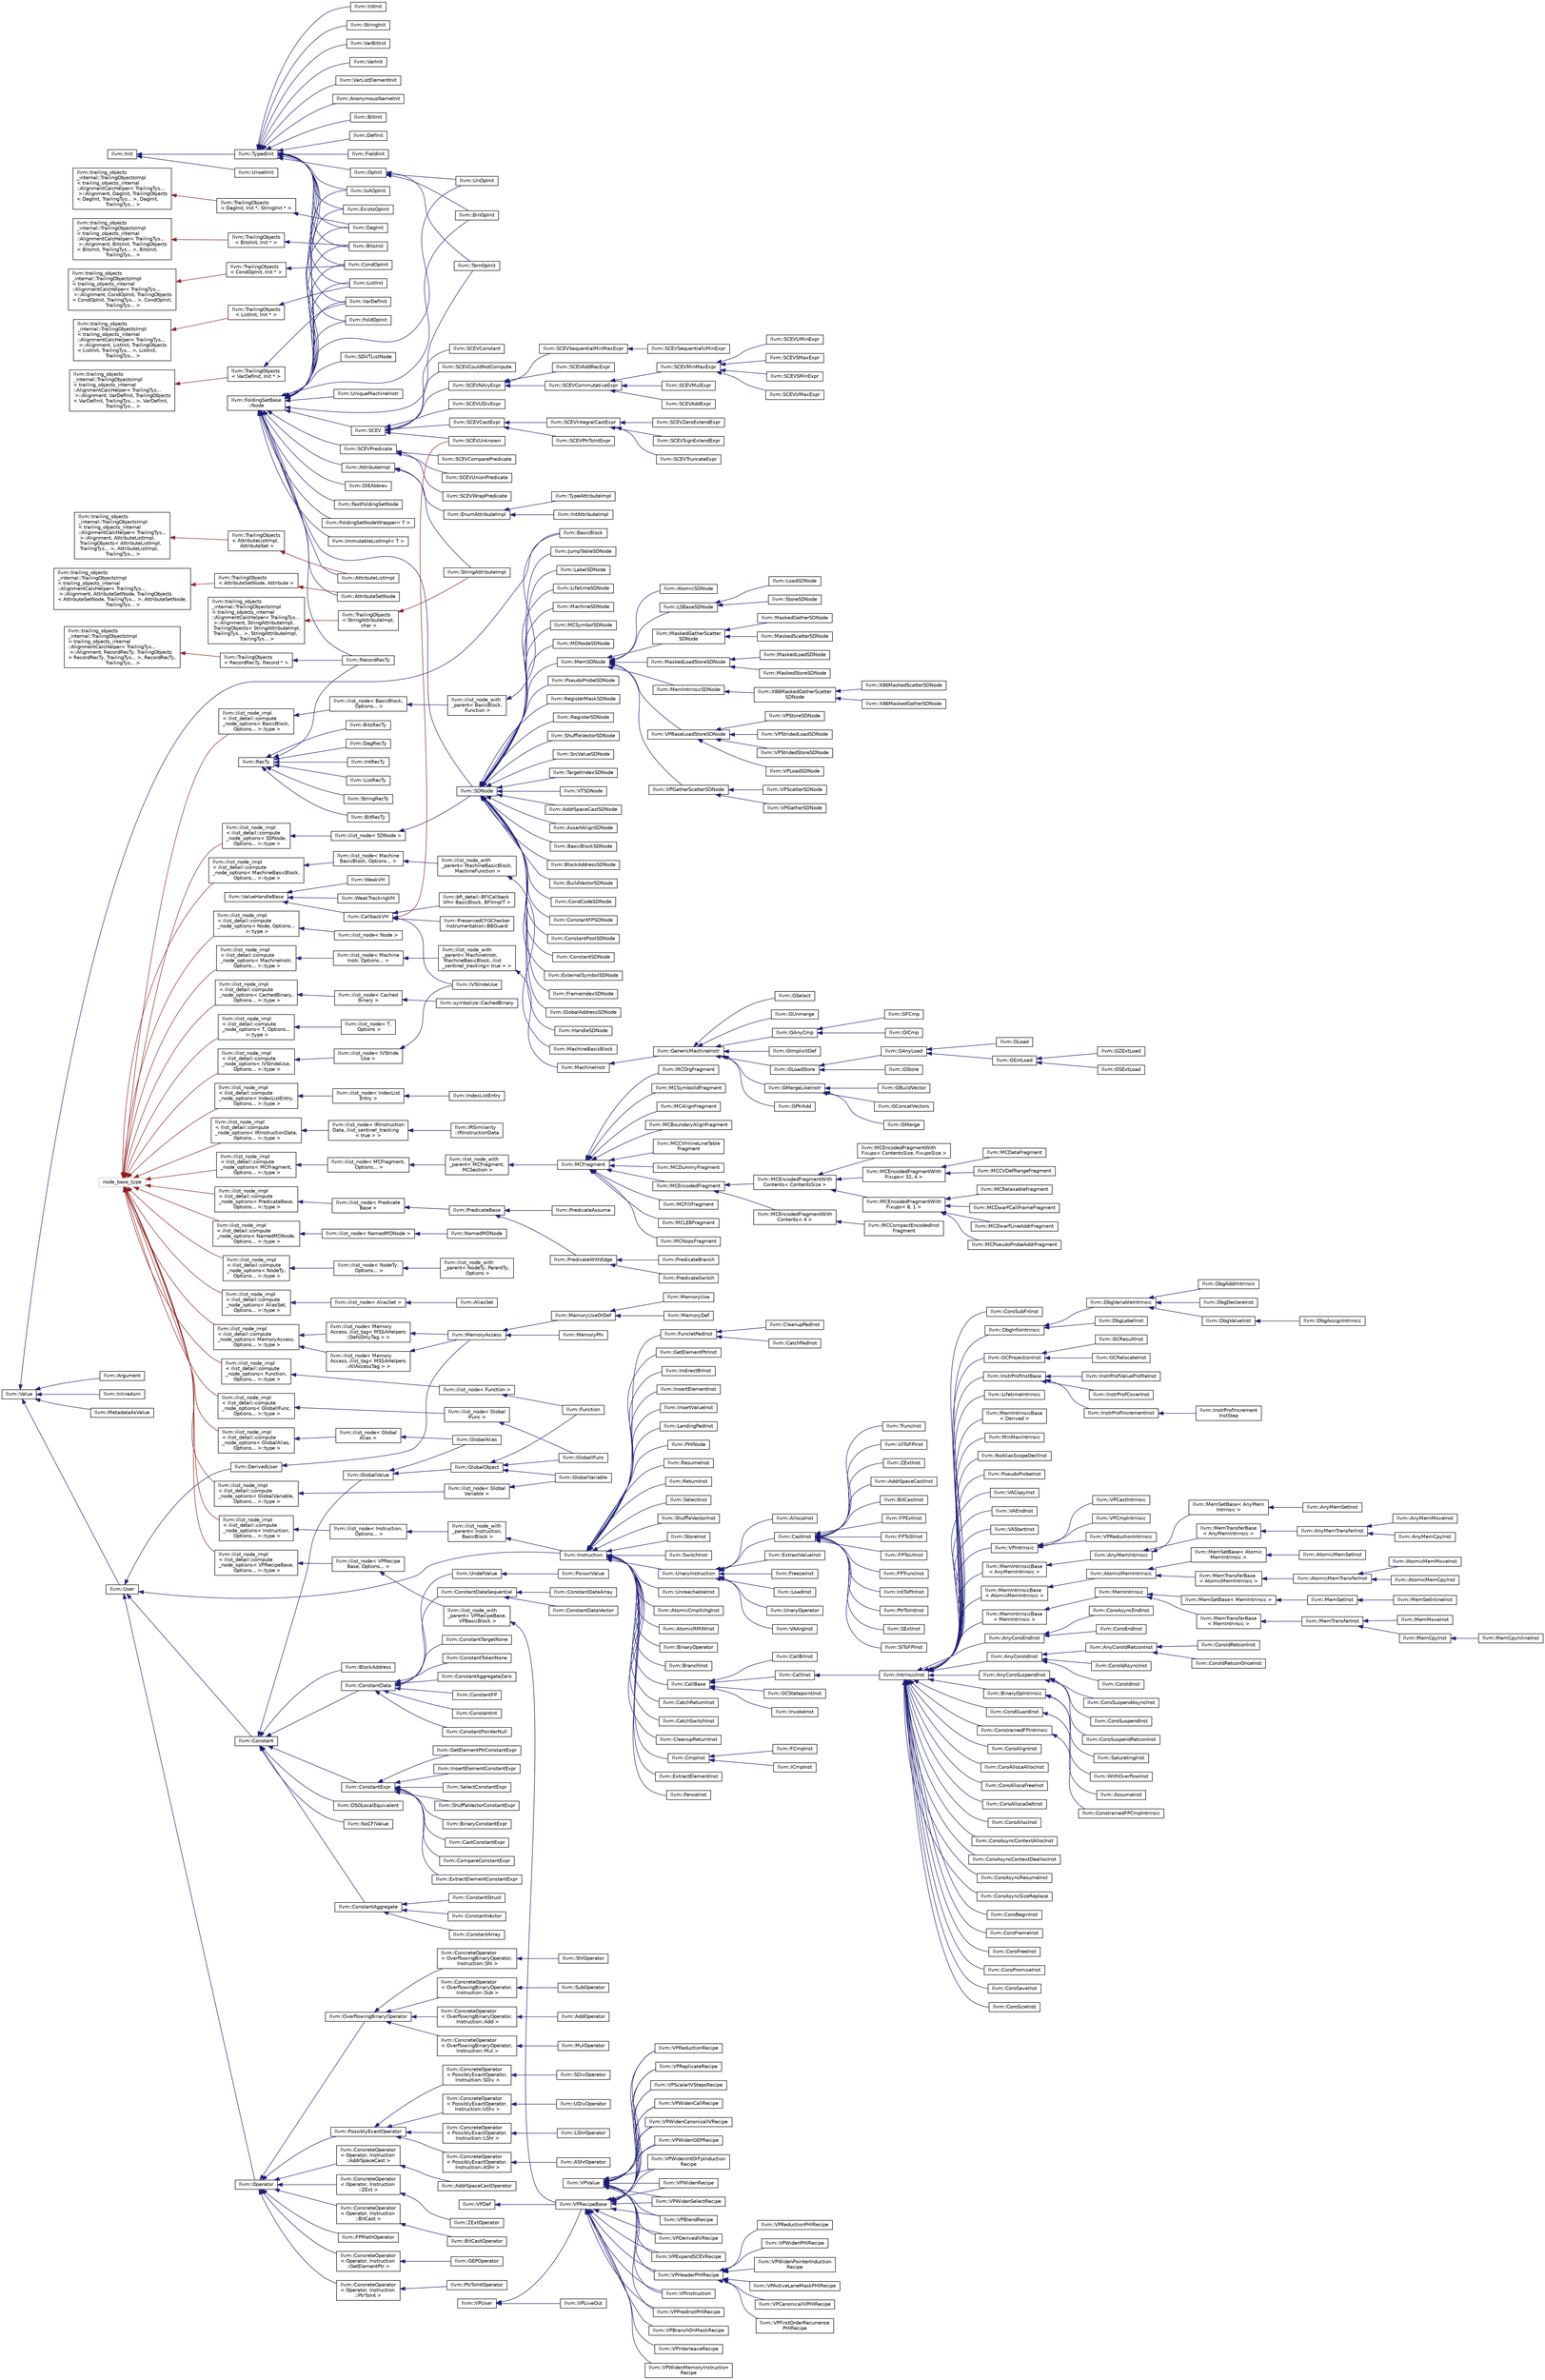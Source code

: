 digraph "Graphical Class Hierarchy"
{
 // LATEX_PDF_SIZE
  bgcolor="transparent";
  edge [fontname="Helvetica",fontsize="10",labelfontname="Helvetica",labelfontsize="10"];
  node [fontname="Helvetica",fontsize="10",shape=record];
  rankdir="LR";
  Node8913 [label="llvm::Init",height=0.2,width=0.4,color="black",URL="$classllvm_1_1Init.html",tooltip=" "];
  Node8913 -> Node8914 [dir="back",color="midnightblue",fontsize="10",style="solid",fontname="Helvetica"];
  Node8914 [label="llvm::TypedInit",height=0.2,width=0.4,color="black",URL="$classllvm_1_1TypedInit.html",tooltip="This is the common superclass of types that have a specific, explicit type, stored in ValueTy."];
  Node8914 -> Node8915 [dir="back",color="midnightblue",fontsize="10",style="solid",fontname="Helvetica"];
  Node8915 [label="llvm::AnonymousNameInit",height=0.2,width=0.4,color="black",URL="$classllvm_1_1AnonymousNameInit.html",tooltip="\"anonymous_n\" - Represent an anonymous record name"];
  Node8914 -> Node8916 [dir="back",color="midnightblue",fontsize="10",style="solid",fontname="Helvetica"];
  Node8916 [label="llvm::BitInit",height=0.2,width=0.4,color="black",URL="$classllvm_1_1BitInit.html",tooltip="'true'/'false' - Represent a concrete initializer for a bit."];
  Node8914 -> Node915 [dir="back",color="midnightblue",fontsize="10",style="solid",fontname="Helvetica"];
  Node915 [label="llvm::BitsInit",height=0.2,width=0.4,color="black",URL="$classllvm_1_1BitsInit.html",tooltip="'{ a, b, c }' - Represents an initializer for a BitsRecTy value."];
  Node8914 -> Node912 [dir="back",color="midnightblue",fontsize="10",style="solid",fontname="Helvetica"];
  Node912 [label="llvm::CondOpInit",height=0.2,width=0.4,color="black",URL="$classllvm_1_1CondOpInit.html",tooltip="!cond(condition_1: value1, ..."];
  Node8914 -> Node909 [dir="back",color="midnightblue",fontsize="10",style="solid",fontname="Helvetica"];
  Node909 [label="llvm::DagInit",height=0.2,width=0.4,color="black",URL="$classllvm_1_1DagInit.html",tooltip="(v a, b) - Represent a DAG tree value."];
  Node8914 -> Node8917 [dir="back",color="midnightblue",fontsize="10",style="solid",fontname="Helvetica"];
  Node8917 [label="llvm::DefInit",height=0.2,width=0.4,color="black",URL="$classllvm_1_1DefInit.html",tooltip="AL - Represent a reference to a 'def' in the description."];
  Node8914 -> Node6763 [dir="back",color="midnightblue",fontsize="10",style="solid",fontname="Helvetica"];
  Node6763 [label="llvm::ExistsOpInit",height=0.2,width=0.4,color="black",URL="$classllvm_1_1ExistsOpInit.html",tooltip="!exists<type>(expr) - Dynamically determine if a record of type named expr exists."];
  Node8914 -> Node8918 [dir="back",color="midnightblue",fontsize="10",style="solid",fontname="Helvetica"];
  Node8918 [label="llvm::FieldInit",height=0.2,width=0.4,color="black",URL="$classllvm_1_1FieldInit.html",tooltip="X.Y - Represent a reference to a subfield of a variable."];
  Node8914 -> Node6766 [dir="back",color="midnightblue",fontsize="10",style="solid",fontname="Helvetica"];
  Node6766 [label="llvm::FoldOpInit",height=0.2,width=0.4,color="black",URL="$classllvm_1_1FoldOpInit.html",tooltip="!foldl (a, b, expr, start, lst) - Fold over a list."];
  Node8914 -> Node8919 [dir="back",color="midnightblue",fontsize="10",style="solid",fontname="Helvetica"];
  Node8919 [label="llvm::IntInit",height=0.2,width=0.4,color="black",URL="$classllvm_1_1IntInit.html",tooltip="'7' - Represent an initialization by a literal integer value."];
  Node8914 -> Node6768 [dir="back",color="midnightblue",fontsize="10",style="solid",fontname="Helvetica"];
  Node6768 [label="llvm::IsAOpInit",height=0.2,width=0.4,color="black",URL="$classllvm_1_1IsAOpInit.html",tooltip="!isa<type>(expr) - Dynamically determine the type of an expression."];
  Node8914 -> Node904 [dir="back",color="midnightblue",fontsize="10",style="solid",fontname="Helvetica"];
  Node904 [label="llvm::ListInit",height=0.2,width=0.4,color="black",URL="$classllvm_1_1ListInit.html",tooltip="[AL, AH, CL] - Represent a list of defs"];
  Node8914 -> Node8920 [dir="back",color="midnightblue",fontsize="10",style="solid",fontname="Helvetica"];
  Node8920 [label="llvm::OpInit",height=0.2,width=0.4,color="black",URL="$classllvm_1_1OpInit.html",tooltip="Base class for operators."];
  Node8920 -> Node6761 [dir="back",color="midnightblue",fontsize="10",style="solid",fontname="Helvetica"];
  Node6761 [label="llvm::BinOpInit",height=0.2,width=0.4,color="black",URL="$classllvm_1_1BinOpInit.html",tooltip="!op (X, Y) - Combine two inits."];
  Node8920 -> Node6796 [dir="back",color="midnightblue",fontsize="10",style="solid",fontname="Helvetica"];
  Node6796 [label="llvm::TernOpInit",height=0.2,width=0.4,color="black",URL="$classllvm_1_1TernOpInit.html",tooltip="!op (X, Y, Z) - Combine two inits."];
  Node8920 -> Node6798 [dir="back",color="midnightblue",fontsize="10",style="solid",fontname="Helvetica"];
  Node6798 [label="llvm::UnOpInit",height=0.2,width=0.4,color="black",URL="$classllvm_1_1UnOpInit.html",tooltip="!op (X) - Transform an init."];
  Node8914 -> Node8921 [dir="back",color="midnightblue",fontsize="10",style="solid",fontname="Helvetica"];
  Node8921 [label="llvm::StringInit",height=0.2,width=0.4,color="black",URL="$classllvm_1_1StringInit.html",tooltip="\"foo\" - Represent an initialization by a string value."];
  Node8914 -> Node8922 [dir="back",color="midnightblue",fontsize="10",style="solid",fontname="Helvetica"];
  Node8922 [label="llvm::VarBitInit",height=0.2,width=0.4,color="black",URL="$classllvm_1_1VarBitInit.html",tooltip="Opcode{0} - Represent access to one bit of a variable or field."];
  Node8914 -> Node892 [dir="back",color="midnightblue",fontsize="10",style="solid",fontname="Helvetica"];
  Node892 [label="llvm::VarDefInit",height=0.2,width=0.4,color="black",URL="$classllvm_1_1VarDefInit.html",tooltip="classname<targs...> - Represent an uninstantiated anonymous class instantiation."];
  Node8914 -> Node8923 [dir="back",color="midnightblue",fontsize="10",style="solid",fontname="Helvetica"];
  Node8923 [label="llvm::VarInit",height=0.2,width=0.4,color="black",URL="$classllvm_1_1VarInit.html",tooltip="'Opcode' - Represent a reference to an entire variable object."];
  Node8914 -> Node8924 [dir="back",color="midnightblue",fontsize="10",style="solid",fontname="Helvetica"];
  Node8924 [label="llvm::VarListElementInit",height=0.2,width=0.4,color="black",URL="$classllvm_1_1VarListElementInit.html",tooltip="List[4] - Represent access to one element of a var or field."];
  Node8913 -> Node8925 [dir="back",color="midnightblue",fontsize="10",style="solid",fontname="Helvetica"];
  Node8925 [label="llvm::UnsetInit",height=0.2,width=0.4,color="black",URL="$classllvm_1_1UnsetInit.html",tooltip="'?' - Represents an uninitialized value."];
  Node6756 [label="llvm::FoldingSetBase\l::Node",height=0.2,width=0.4,color="black",URL="$classllvm_1_1FoldingSetBase_1_1Node.html",tooltip="Node - This class is used to maintain the singly linked bucket list in a folding set."];
  Node6756 -> Node6757 [dir="back",color="midnightblue",fontsize="10",style="solid",fontname="Helvetica"];
  Node6757 [label="llvm::AttributeImpl",height=0.2,width=0.4,color="black",URL="$classllvm_1_1AttributeImpl.html",tooltip=" "];
  Node6757 -> Node6758 [dir="back",color="midnightblue",fontsize="10",style="solid",fontname="Helvetica"];
  Node6758 [label="llvm::EnumAttributeImpl",height=0.2,width=0.4,color="black",URL="$classllvm_1_1EnumAttributeImpl.html",tooltip=" "];
  Node6758 -> Node6759 [dir="back",color="midnightblue",fontsize="10",style="solid",fontname="Helvetica"];
  Node6759 [label="llvm::IntAttributeImpl",height=0.2,width=0.4,color="black",URL="$classllvm_1_1IntAttributeImpl.html",tooltip=" "];
  Node6758 -> Node6760 [dir="back",color="midnightblue",fontsize="10",style="solid",fontname="Helvetica"];
  Node6760 [label="llvm::TypeAttributeImpl",height=0.2,width=0.4,color="black",URL="$classllvm_1_1TypeAttributeImpl.html",tooltip=" "];
  Node6757 -> Node898 [dir="back",color="midnightblue",fontsize="10",style="solid",fontname="Helvetica"];
  Node898 [label="llvm::StringAttributeImpl",height=0.2,width=0.4,color="black",URL="$classllvm_1_1StringAttributeImpl.html",tooltip=" "];
  Node6756 -> Node923 [dir="back",color="midnightblue",fontsize="10",style="solid",fontname="Helvetica"];
  Node923 [label="llvm::AttributeListImpl",height=0.2,width=0.4,color="black",URL="$classllvm_1_1AttributeListImpl.html",tooltip=" "];
  Node6756 -> Node920 [dir="back",color="midnightblue",fontsize="10",style="solid",fontname="Helvetica"];
  Node920 [label="llvm::AttributeSetNode",height=0.2,width=0.4,color="black",URL="$classllvm_1_1AttributeSetNode.html",tooltip=" "];
  Node6756 -> Node6761 [dir="back",color="midnightblue",fontsize="10",style="solid",fontname="Helvetica"];
  Node6756 -> Node915 [dir="back",color="midnightblue",fontsize="10",style="solid",fontname="Helvetica"];
  Node6756 -> Node912 [dir="back",color="midnightblue",fontsize="10",style="solid",fontname="Helvetica"];
  Node6756 -> Node909 [dir="back",color="midnightblue",fontsize="10",style="solid",fontname="Helvetica"];
  Node6756 -> Node6762 [dir="back",color="midnightblue",fontsize="10",style="solid",fontname="Helvetica"];
  Node6762 [label="llvm::DIEAbbrev",height=0.2,width=0.4,color="black",URL="$classllvm_1_1DIEAbbrev.html",tooltip="Dwarf abbreviation, describes the organization of a debug information object."];
  Node6756 -> Node6763 [dir="back",color="midnightblue",fontsize="10",style="solid",fontname="Helvetica"];
  Node6756 -> Node6764 [dir="back",color="midnightblue",fontsize="10",style="solid",fontname="Helvetica"];
  Node6764 [label="llvm::FastFoldingSetNode",height=0.2,width=0.4,color="black",URL="$classllvm_1_1FastFoldingSetNode.html",tooltip="FastFoldingSetNode - This is a subclass of FoldingSetNode which stores a FoldingSetNodeID value rathe..."];
  Node6756 -> Node6765 [dir="back",color="midnightblue",fontsize="10",style="solid",fontname="Helvetica"];
  Node6765 [label="llvm::FoldingSetNodeWrapper\< T \>",height=0.2,width=0.4,color="black",URL="$classllvm_1_1FoldingSetNodeWrapper.html",tooltip="FoldingSetNodeWrapper - This template class is used to \"wrap\" arbitrary types in an enclosing object ..."];
  Node6756 -> Node6766 [dir="back",color="midnightblue",fontsize="10",style="solid",fontname="Helvetica"];
  Node6756 -> Node6767 [dir="back",color="midnightblue",fontsize="10",style="solid",fontname="Helvetica"];
  Node6767 [label="llvm::ImmutableListImpl\< T \>",height=0.2,width=0.4,color="black",URL="$classllvm_1_1ImmutableListImpl.html",tooltip=" "];
  Node6756 -> Node6768 [dir="back",color="midnightblue",fontsize="10",style="solid",fontname="Helvetica"];
  Node6756 -> Node904 [dir="back",color="midnightblue",fontsize="10",style="solid",fontname="Helvetica"];
  Node6756 -> Node901 [dir="back",color="midnightblue",fontsize="10",style="solid",fontname="Helvetica"];
  Node901 [label="llvm::RecordRecTy",height=0.2,width=0.4,color="black",URL="$classllvm_1_1RecordRecTy.html",tooltip="'[classname]' - Type of record values that have zero or more superclasses."];
  Node6756 -> Node6769 [dir="back",color="midnightblue",fontsize="10",style="solid",fontname="Helvetica"];
  Node6769 [label="llvm::SCEV",height=0.2,width=0.4,color="black",URL="$classllvm_1_1SCEV.html",tooltip="This class represents an analyzed expression in the program."];
  Node6769 -> Node6770 [dir="back",color="midnightblue",fontsize="10",style="solid",fontname="Helvetica"];
  Node6770 [label="llvm::SCEVCastExpr",height=0.2,width=0.4,color="black",URL="$classllvm_1_1SCEVCastExpr.html",tooltip="This is the base class for unary cast operator classes."];
  Node6770 -> Node6771 [dir="back",color="midnightblue",fontsize="10",style="solid",fontname="Helvetica"];
  Node6771 [label="llvm::SCEVIntegralCastExpr",height=0.2,width=0.4,color="black",URL="$classllvm_1_1SCEVIntegralCastExpr.html",tooltip="This is the base class for unary integral cast operator classes."];
  Node6771 -> Node6772 [dir="back",color="midnightblue",fontsize="10",style="solid",fontname="Helvetica"];
  Node6772 [label="llvm::SCEVSignExtendExpr",height=0.2,width=0.4,color="black",URL="$classllvm_1_1SCEVSignExtendExpr.html",tooltip="This class represents a sign extension of a small integer value to a larger integer value."];
  Node6771 -> Node6773 [dir="back",color="midnightblue",fontsize="10",style="solid",fontname="Helvetica"];
  Node6773 [label="llvm::SCEVTruncateExpr",height=0.2,width=0.4,color="black",URL="$classllvm_1_1SCEVTruncateExpr.html",tooltip="This class represents a truncation of an integer value to a smaller integer value."];
  Node6771 -> Node6774 [dir="back",color="midnightblue",fontsize="10",style="solid",fontname="Helvetica"];
  Node6774 [label="llvm::SCEVZeroExtendExpr",height=0.2,width=0.4,color="black",URL="$classllvm_1_1SCEVZeroExtendExpr.html",tooltip="This class represents a zero extension of a small integer value to a larger integer value."];
  Node6770 -> Node6775 [dir="back",color="midnightblue",fontsize="10",style="solid",fontname="Helvetica"];
  Node6775 [label="llvm::SCEVPtrToIntExpr",height=0.2,width=0.4,color="black",URL="$classllvm_1_1SCEVPtrToIntExpr.html",tooltip="This class represents a cast from a pointer to a pointer-sized integer value."];
  Node6769 -> Node6776 [dir="back",color="midnightblue",fontsize="10",style="solid",fontname="Helvetica"];
  Node6776 [label="llvm::SCEVConstant",height=0.2,width=0.4,color="black",URL="$classllvm_1_1SCEVConstant.html",tooltip="This class represents a constant integer value."];
  Node6769 -> Node6777 [dir="back",color="midnightblue",fontsize="10",style="solid",fontname="Helvetica"];
  Node6777 [label="llvm::SCEVCouldNotCompute",height=0.2,width=0.4,color="black",URL="$structllvm_1_1SCEVCouldNotCompute.html",tooltip="An object of this class is returned by queries that could not be answered."];
  Node6769 -> Node6778 [dir="back",color="midnightblue",fontsize="10",style="solid",fontname="Helvetica"];
  Node6778 [label="llvm::SCEVNAryExpr",height=0.2,width=0.4,color="black",URL="$classllvm_1_1SCEVNAryExpr.html",tooltip="This node is a base class providing common functionality for n'ary operators."];
  Node6778 -> Node6779 [dir="back",color="midnightblue",fontsize="10",style="solid",fontname="Helvetica"];
  Node6779 [label="llvm::SCEVAddRecExpr",height=0.2,width=0.4,color="black",URL="$classllvm_1_1SCEVAddRecExpr.html",tooltip="This node represents a polynomial recurrence on the trip count of the specified loop."];
  Node6778 -> Node6780 [dir="back",color="midnightblue",fontsize="10",style="solid",fontname="Helvetica"];
  Node6780 [label="llvm::SCEVCommutativeExpr",height=0.2,width=0.4,color="black",URL="$classllvm_1_1SCEVCommutativeExpr.html",tooltip="This node is the base class for n'ary commutative operators."];
  Node6780 -> Node6781 [dir="back",color="midnightblue",fontsize="10",style="solid",fontname="Helvetica"];
  Node6781 [label="llvm::SCEVAddExpr",height=0.2,width=0.4,color="black",URL="$classllvm_1_1SCEVAddExpr.html",tooltip="This node represents an addition of some number of SCEVs."];
  Node6780 -> Node6782 [dir="back",color="midnightblue",fontsize="10",style="solid",fontname="Helvetica"];
  Node6782 [label="llvm::SCEVMinMaxExpr",height=0.2,width=0.4,color="black",URL="$classllvm_1_1SCEVMinMaxExpr.html",tooltip="This node is the base class min/max selections."];
  Node6782 -> Node6783 [dir="back",color="midnightblue",fontsize="10",style="solid",fontname="Helvetica"];
  Node6783 [label="llvm::SCEVSMaxExpr",height=0.2,width=0.4,color="black",URL="$classllvm_1_1SCEVSMaxExpr.html",tooltip="This class represents a signed maximum selection."];
  Node6782 -> Node6784 [dir="back",color="midnightblue",fontsize="10",style="solid",fontname="Helvetica"];
  Node6784 [label="llvm::SCEVSMinExpr",height=0.2,width=0.4,color="black",URL="$classllvm_1_1SCEVSMinExpr.html",tooltip="This class represents a signed minimum selection."];
  Node6782 -> Node6785 [dir="back",color="midnightblue",fontsize="10",style="solid",fontname="Helvetica"];
  Node6785 [label="llvm::SCEVUMaxExpr",height=0.2,width=0.4,color="black",URL="$classllvm_1_1SCEVUMaxExpr.html",tooltip="This class represents an unsigned maximum selection."];
  Node6782 -> Node6786 [dir="back",color="midnightblue",fontsize="10",style="solid",fontname="Helvetica"];
  Node6786 [label="llvm::SCEVUMinExpr",height=0.2,width=0.4,color="black",URL="$classllvm_1_1SCEVUMinExpr.html",tooltip="This class represents an unsigned minimum selection."];
  Node6780 -> Node6787 [dir="back",color="midnightblue",fontsize="10",style="solid",fontname="Helvetica"];
  Node6787 [label="llvm::SCEVMulExpr",height=0.2,width=0.4,color="black",URL="$classllvm_1_1SCEVMulExpr.html",tooltip="This node represents multiplication of some number of SCEVs."];
  Node6778 -> Node6788 [dir="back",color="midnightblue",fontsize="10",style="solid",fontname="Helvetica"];
  Node6788 [label="llvm::SCEVSequentialMinMaxExpr",height=0.2,width=0.4,color="black",URL="$classllvm_1_1SCEVSequentialMinMaxExpr.html",tooltip="This node is the base class for sequential/in-order min/max selections."];
  Node6788 -> Node6789 [dir="back",color="midnightblue",fontsize="10",style="solid",fontname="Helvetica"];
  Node6789 [label="llvm::SCEVSequentialUMinExpr",height=0.2,width=0.4,color="black",URL="$classllvm_1_1SCEVSequentialUMinExpr.html",tooltip="This class represents a sequential/in-order unsigned minimum selection."];
  Node6769 -> Node6790 [dir="back",color="midnightblue",fontsize="10",style="solid",fontname="Helvetica"];
  Node6790 [label="llvm::SCEVUDivExpr",height=0.2,width=0.4,color="black",URL="$classllvm_1_1SCEVUDivExpr.html",tooltip="This class represents a binary unsigned division operation."];
  Node6769 -> Node424 [dir="back",color="midnightblue",fontsize="10",style="solid",fontname="Helvetica"];
  Node424 [label="llvm::SCEVUnknown",height=0.2,width=0.4,color="black",URL="$classllvm_1_1SCEVUnknown.html",tooltip="This means that we are dealing with an entirely unknown SCEV value, and only represent it as its LLVM..."];
  Node6756 -> Node6791 [dir="back",color="midnightblue",fontsize="10",style="solid",fontname="Helvetica"];
  Node6791 [label="llvm::SCEVPredicate",height=0.2,width=0.4,color="black",URL="$classllvm_1_1SCEVPredicate.html",tooltip="This class represents an assumption made using SCEV expressions which can be checked at run-time."];
  Node6791 -> Node6792 [dir="back",color="midnightblue",fontsize="10",style="solid",fontname="Helvetica"];
  Node6792 [label="llvm::SCEVComparePredicate",height=0.2,width=0.4,color="black",URL="$classllvm_1_1SCEVComparePredicate.html",tooltip="This class represents an assumption that the expression LHS Pred RHS evaluates to true,..."];
  Node6791 -> Node6793 [dir="back",color="midnightblue",fontsize="10",style="solid",fontname="Helvetica"];
  Node6793 [label="llvm::SCEVUnionPredicate",height=0.2,width=0.4,color="black",URL="$classllvm_1_1SCEVUnionPredicate.html",tooltip="This class represents a composition of other SCEV predicates, and is the class that most clients will..."];
  Node6791 -> Node6794 [dir="back",color="midnightblue",fontsize="10",style="solid",fontname="Helvetica"];
  Node6794 [label="llvm::SCEVWrapPredicate",height=0.2,width=0.4,color="black",URL="$classllvm_1_1SCEVWrapPredicate.html",tooltip="This class represents an assumption made on an AddRec expression."];
  Node6756 -> Node6578 [dir="back",color="midnightblue",fontsize="10",style="solid",fontname="Helvetica"];
  Node6578 [label="llvm::SDNode",height=0.2,width=0.4,color="black",URL="$classllvm_1_1SDNode.html",tooltip="Represents one node in the SelectionDAG."];
  Node6578 -> Node6579 [dir="back",color="midnightblue",fontsize="10",style="solid",fontname="Helvetica"];
  Node6579 [label="llvm::AddrSpaceCastSDNode",height=0.2,width=0.4,color="black",URL="$classllvm_1_1AddrSpaceCastSDNode.html",tooltip=" "];
  Node6578 -> Node6580 [dir="back",color="midnightblue",fontsize="10",style="solid",fontname="Helvetica"];
  Node6580 [label="llvm::AssertAlignSDNode",height=0.2,width=0.4,color="black",URL="$classllvm_1_1AssertAlignSDNode.html",tooltip="An SDNode that records if a register contains a value that is guaranteed to be aligned accordingly."];
  Node6578 -> Node6581 [dir="back",color="midnightblue",fontsize="10",style="solid",fontname="Helvetica"];
  Node6581 [label="llvm::BasicBlockSDNode",height=0.2,width=0.4,color="black",URL="$classllvm_1_1BasicBlockSDNode.html",tooltip=" "];
  Node6578 -> Node6582 [dir="back",color="midnightblue",fontsize="10",style="solid",fontname="Helvetica"];
  Node6582 [label="llvm::BlockAddressSDNode",height=0.2,width=0.4,color="black",URL="$classllvm_1_1BlockAddressSDNode.html",tooltip=" "];
  Node6578 -> Node6583 [dir="back",color="midnightblue",fontsize="10",style="solid",fontname="Helvetica"];
  Node6583 [label="llvm::BuildVectorSDNode",height=0.2,width=0.4,color="black",URL="$classllvm_1_1BuildVectorSDNode.html",tooltip="A \"pseudo-class\" with methods for operating on BUILD_VECTORs."];
  Node6578 -> Node6584 [dir="back",color="midnightblue",fontsize="10",style="solid",fontname="Helvetica"];
  Node6584 [label="llvm::CondCodeSDNode",height=0.2,width=0.4,color="black",URL="$classllvm_1_1CondCodeSDNode.html",tooltip=" "];
  Node6578 -> Node6585 [dir="back",color="midnightblue",fontsize="10",style="solid",fontname="Helvetica"];
  Node6585 [label="llvm::ConstantFPSDNode",height=0.2,width=0.4,color="black",URL="$classllvm_1_1ConstantFPSDNode.html",tooltip=" "];
  Node6578 -> Node6586 [dir="back",color="midnightblue",fontsize="10",style="solid",fontname="Helvetica"];
  Node6586 [label="llvm::ConstantPoolSDNode",height=0.2,width=0.4,color="black",URL="$classllvm_1_1ConstantPoolSDNode.html",tooltip=" "];
  Node6578 -> Node6587 [dir="back",color="midnightblue",fontsize="10",style="solid",fontname="Helvetica"];
  Node6587 [label="llvm::ConstantSDNode",height=0.2,width=0.4,color="black",URL="$classllvm_1_1ConstantSDNode.html",tooltip=" "];
  Node6578 -> Node6588 [dir="back",color="midnightblue",fontsize="10",style="solid",fontname="Helvetica"];
  Node6588 [label="llvm::ExternalSymbolSDNode",height=0.2,width=0.4,color="black",URL="$classllvm_1_1ExternalSymbolSDNode.html",tooltip=" "];
  Node6578 -> Node6589 [dir="back",color="midnightblue",fontsize="10",style="solid",fontname="Helvetica"];
  Node6589 [label="llvm::FrameIndexSDNode",height=0.2,width=0.4,color="black",URL="$classllvm_1_1FrameIndexSDNode.html",tooltip=" "];
  Node6578 -> Node6590 [dir="back",color="midnightblue",fontsize="10",style="solid",fontname="Helvetica"];
  Node6590 [label="llvm::GlobalAddressSDNode",height=0.2,width=0.4,color="black",URL="$classllvm_1_1GlobalAddressSDNode.html",tooltip=" "];
  Node6578 -> Node6591 [dir="back",color="midnightblue",fontsize="10",style="solid",fontname="Helvetica"];
  Node6591 [label="llvm::HandleSDNode",height=0.2,width=0.4,color="black",URL="$classllvm_1_1HandleSDNode.html",tooltip="This class is used to form a handle around another node that is persistent and is updated across invo..."];
  Node6578 -> Node6592 [dir="back",color="midnightblue",fontsize="10",style="solid",fontname="Helvetica"];
  Node6592 [label="llvm::JumpTableSDNode",height=0.2,width=0.4,color="black",URL="$classllvm_1_1JumpTableSDNode.html",tooltip=" "];
  Node6578 -> Node6593 [dir="back",color="midnightblue",fontsize="10",style="solid",fontname="Helvetica"];
  Node6593 [label="llvm::LabelSDNode",height=0.2,width=0.4,color="black",URL="$classllvm_1_1LabelSDNode.html",tooltip=" "];
  Node6578 -> Node6594 [dir="back",color="midnightblue",fontsize="10",style="solid",fontname="Helvetica"];
  Node6594 [label="llvm::LifetimeSDNode",height=0.2,width=0.4,color="black",URL="$classllvm_1_1LifetimeSDNode.html",tooltip="This SDNode is used for LIFETIME_START/LIFETIME_END values, which indicate the offet and size that ar..."];
  Node6578 -> Node6595 [dir="back",color="midnightblue",fontsize="10",style="solid",fontname="Helvetica"];
  Node6595 [label="llvm::MachineSDNode",height=0.2,width=0.4,color="black",URL="$classllvm_1_1MachineSDNode.html",tooltip="An SDNode that represents everything that will be needed to construct a MachineInstr."];
  Node6578 -> Node6596 [dir="back",color="midnightblue",fontsize="10",style="solid",fontname="Helvetica"];
  Node6596 [label="llvm::MCSymbolSDNode",height=0.2,width=0.4,color="black",URL="$classllvm_1_1MCSymbolSDNode.html",tooltip=" "];
  Node6578 -> Node6597 [dir="back",color="midnightblue",fontsize="10",style="solid",fontname="Helvetica"];
  Node6597 [label="llvm::MDNodeSDNode",height=0.2,width=0.4,color="black",URL="$classllvm_1_1MDNodeSDNode.html",tooltip=" "];
  Node6578 -> Node6598 [dir="back",color="midnightblue",fontsize="10",style="solid",fontname="Helvetica"];
  Node6598 [label="llvm::MemSDNode",height=0.2,width=0.4,color="black",URL="$classllvm_1_1MemSDNode.html",tooltip="This is an abstract virtual class for memory operations."];
  Node6598 -> Node6599 [dir="back",color="midnightblue",fontsize="10",style="solid",fontname="Helvetica"];
  Node6599 [label="llvm::AtomicSDNode",height=0.2,width=0.4,color="black",URL="$classllvm_1_1AtomicSDNode.html",tooltip="This is an SDNode representing atomic operations."];
  Node6598 -> Node6600 [dir="back",color="midnightblue",fontsize="10",style="solid",fontname="Helvetica"];
  Node6600 [label="llvm::LSBaseSDNode",height=0.2,width=0.4,color="black",URL="$classllvm_1_1LSBaseSDNode.html",tooltip="Base class for LoadSDNode and StoreSDNode."];
  Node6600 -> Node6601 [dir="back",color="midnightblue",fontsize="10",style="solid",fontname="Helvetica"];
  Node6601 [label="llvm::LoadSDNode",height=0.2,width=0.4,color="black",URL="$classllvm_1_1LoadSDNode.html",tooltip="This class is used to represent ISD::LOAD nodes."];
  Node6600 -> Node6602 [dir="back",color="midnightblue",fontsize="10",style="solid",fontname="Helvetica"];
  Node6602 [label="llvm::StoreSDNode",height=0.2,width=0.4,color="black",URL="$classllvm_1_1StoreSDNode.html",tooltip="This class is used to represent ISD::STORE nodes."];
  Node6598 -> Node6603 [dir="back",color="midnightblue",fontsize="10",style="solid",fontname="Helvetica"];
  Node6603 [label="llvm::MaskedGatherScatter\lSDNode",height=0.2,width=0.4,color="black",URL="$classllvm_1_1MaskedGatherScatterSDNode.html",tooltip="This is a base class used to represent MGATHER and MSCATTER nodes."];
  Node6603 -> Node6604 [dir="back",color="midnightblue",fontsize="10",style="solid",fontname="Helvetica"];
  Node6604 [label="llvm::MaskedGatherSDNode",height=0.2,width=0.4,color="black",URL="$classllvm_1_1MaskedGatherSDNode.html",tooltip="This class is used to represent an MGATHER node."];
  Node6603 -> Node6605 [dir="back",color="midnightblue",fontsize="10",style="solid",fontname="Helvetica"];
  Node6605 [label="llvm::MaskedScatterSDNode",height=0.2,width=0.4,color="black",URL="$classllvm_1_1MaskedScatterSDNode.html",tooltip="This class is used to represent an MSCATTER node."];
  Node6598 -> Node6606 [dir="back",color="midnightblue",fontsize="10",style="solid",fontname="Helvetica"];
  Node6606 [label="llvm::MaskedLoadStoreSDNode",height=0.2,width=0.4,color="black",URL="$classllvm_1_1MaskedLoadStoreSDNode.html",tooltip="This base class is used to represent MLOAD and MSTORE nodes."];
  Node6606 -> Node6607 [dir="back",color="midnightblue",fontsize="10",style="solid",fontname="Helvetica"];
  Node6607 [label="llvm::MaskedLoadSDNode",height=0.2,width=0.4,color="black",URL="$classllvm_1_1MaskedLoadSDNode.html",tooltip="This class is used to represent an MLOAD node."];
  Node6606 -> Node6608 [dir="back",color="midnightblue",fontsize="10",style="solid",fontname="Helvetica"];
  Node6608 [label="llvm::MaskedStoreSDNode",height=0.2,width=0.4,color="black",URL="$classllvm_1_1MaskedStoreSDNode.html",tooltip="This class is used to represent an MSTORE node."];
  Node6598 -> Node6609 [dir="back",color="midnightblue",fontsize="10",style="solid",fontname="Helvetica"];
  Node6609 [label="llvm::MemIntrinsicSDNode",height=0.2,width=0.4,color="black",URL="$classllvm_1_1MemIntrinsicSDNode.html",tooltip="This SDNode is used for target intrinsics that touch memory and need an associated MachineMemOperand."];
  Node6609 -> Node6610 [dir="back",color="midnightblue",fontsize="10",style="solid",fontname="Helvetica"];
  Node6610 [label="llvm::X86MaskedGatherScatter\lSDNode",height=0.2,width=0.4,color="black",URL="$classllvm_1_1X86MaskedGatherScatterSDNode.html",tooltip=" "];
  Node6610 -> Node6611 [dir="back",color="midnightblue",fontsize="10",style="solid",fontname="Helvetica"];
  Node6611 [label="llvm::X86MaskedGatherSDNode",height=0.2,width=0.4,color="black",URL="$classllvm_1_1X86MaskedGatherSDNode.html",tooltip=" "];
  Node6610 -> Node6612 [dir="back",color="midnightblue",fontsize="10",style="solid",fontname="Helvetica"];
  Node6612 [label="llvm::X86MaskedScatterSDNode",height=0.2,width=0.4,color="black",URL="$classllvm_1_1X86MaskedScatterSDNode.html",tooltip=" "];
  Node6598 -> Node6613 [dir="back",color="midnightblue",fontsize="10",style="solid",fontname="Helvetica"];
  Node6613 [label="llvm::VPBaseLoadStoreSDNode",height=0.2,width=0.4,color="black",URL="$classllvm_1_1VPBaseLoadStoreSDNode.html",tooltip="This base class is used to represent VP_LOAD, VP_STORE, EXPERIMENTAL_VP_STRIDED_LOAD and EXPERIMENTAL..."];
  Node6613 -> Node6614 [dir="back",color="midnightblue",fontsize="10",style="solid",fontname="Helvetica"];
  Node6614 [label="llvm::VPLoadSDNode",height=0.2,width=0.4,color="black",URL="$classllvm_1_1VPLoadSDNode.html",tooltip="This class is used to represent a VP_LOAD node."];
  Node6613 -> Node6615 [dir="back",color="midnightblue",fontsize="10",style="solid",fontname="Helvetica"];
  Node6615 [label="llvm::VPStoreSDNode",height=0.2,width=0.4,color="black",URL="$classllvm_1_1VPStoreSDNode.html",tooltip="This class is used to represent a VP_STORE node."];
  Node6613 -> Node6616 [dir="back",color="midnightblue",fontsize="10",style="solid",fontname="Helvetica"];
  Node6616 [label="llvm::VPStridedLoadSDNode",height=0.2,width=0.4,color="black",URL="$classllvm_1_1VPStridedLoadSDNode.html",tooltip="This class is used to represent an EXPERIMENTAL_VP_STRIDED_LOAD node."];
  Node6613 -> Node6617 [dir="back",color="midnightblue",fontsize="10",style="solid",fontname="Helvetica"];
  Node6617 [label="llvm::VPStridedStoreSDNode",height=0.2,width=0.4,color="black",URL="$classllvm_1_1VPStridedStoreSDNode.html",tooltip="This class is used to represent an EXPERIMENTAL_VP_STRIDED_STORE node."];
  Node6598 -> Node6618 [dir="back",color="midnightblue",fontsize="10",style="solid",fontname="Helvetica"];
  Node6618 [label="llvm::VPGatherScatterSDNode",height=0.2,width=0.4,color="black",URL="$classllvm_1_1VPGatherScatterSDNode.html",tooltip="This is a base class used to represent VP_GATHER and VP_SCATTER nodes."];
  Node6618 -> Node6619 [dir="back",color="midnightblue",fontsize="10",style="solid",fontname="Helvetica"];
  Node6619 [label="llvm::VPGatherSDNode",height=0.2,width=0.4,color="black",URL="$classllvm_1_1VPGatherSDNode.html",tooltip="This class is used to represent an VP_GATHER node."];
  Node6618 -> Node6620 [dir="back",color="midnightblue",fontsize="10",style="solid",fontname="Helvetica"];
  Node6620 [label="llvm::VPScatterSDNode",height=0.2,width=0.4,color="black",URL="$classllvm_1_1VPScatterSDNode.html",tooltip="This class is used to represent an VP_SCATTER node."];
  Node6578 -> Node6621 [dir="back",color="midnightblue",fontsize="10",style="solid",fontname="Helvetica"];
  Node6621 [label="llvm::PseudoProbeSDNode",height=0.2,width=0.4,color="black",URL="$classllvm_1_1PseudoProbeSDNode.html",tooltip="This SDNode is used for PSEUDO_PROBE values, which are the function guid and the index of the basic b..."];
  Node6578 -> Node6622 [dir="back",color="midnightblue",fontsize="10",style="solid",fontname="Helvetica"];
  Node6622 [label="llvm::RegisterMaskSDNode",height=0.2,width=0.4,color="black",URL="$classllvm_1_1RegisterMaskSDNode.html",tooltip=" "];
  Node6578 -> Node6623 [dir="back",color="midnightblue",fontsize="10",style="solid",fontname="Helvetica"];
  Node6623 [label="llvm::RegisterSDNode",height=0.2,width=0.4,color="black",URL="$classllvm_1_1RegisterSDNode.html",tooltip=" "];
  Node6578 -> Node6624 [dir="back",color="midnightblue",fontsize="10",style="solid",fontname="Helvetica"];
  Node6624 [label="llvm::ShuffleVectorSDNode",height=0.2,width=0.4,color="black",URL="$classllvm_1_1ShuffleVectorSDNode.html",tooltip="This SDNode is used to implement the code generator support for the llvm IR shufflevector instruction..."];
  Node6578 -> Node6625 [dir="back",color="midnightblue",fontsize="10",style="solid",fontname="Helvetica"];
  Node6625 [label="llvm::SrcValueSDNode",height=0.2,width=0.4,color="black",URL="$classllvm_1_1SrcValueSDNode.html",tooltip="An SDNode that holds an arbitrary LLVM IR Value."];
  Node6578 -> Node6626 [dir="back",color="midnightblue",fontsize="10",style="solid",fontname="Helvetica"];
  Node6626 [label="llvm::TargetIndexSDNode",height=0.2,width=0.4,color="black",URL="$classllvm_1_1TargetIndexSDNode.html",tooltip="Completely target-dependent object reference."];
  Node6578 -> Node6627 [dir="back",color="midnightblue",fontsize="10",style="solid",fontname="Helvetica"];
  Node6627 [label="llvm::VTSDNode",height=0.2,width=0.4,color="black",URL="$classllvm_1_1VTSDNode.html",tooltip="This class is used to represent EVT's, which are used to parameterize some operations."];
  Node6756 -> Node6795 [dir="back",color="midnightblue",fontsize="10",style="solid",fontname="Helvetica"];
  Node6795 [label="llvm::SDVTListNode",height=0.2,width=0.4,color="black",URL="$classllvm_1_1SDVTListNode.html",tooltip=" "];
  Node6756 -> Node6796 [dir="back",color="midnightblue",fontsize="10",style="solid",fontname="Helvetica"];
  Node6756 -> Node6797 [dir="back",color="midnightblue",fontsize="10",style="solid",fontname="Helvetica"];
  Node6797 [label="llvm::UniqueMachineInstr",height=0.2,width=0.4,color="black",URL="$classllvm_1_1UniqueMachineInstr.html",tooltip="A class that wraps MachineInstrs and derives from FoldingSetNode in order to be uniqued in a CSEMap."];
  Node6756 -> Node6798 [dir="back",color="midnightblue",fontsize="10",style="solid",fontname="Helvetica"];
  Node6756 -> Node892 [dir="back",color="midnightblue",fontsize="10",style="solid",fontname="Helvetica"];
  Node6476 [label="node_base_type",height=0.2,width=0.4,color="grey75",tooltip=" "];
  Node6476 -> Node6477 [dir="back",color="firebrick4",fontsize="10",style="solid",fontname="Helvetica"];
  Node6477 [label="llvm::ilist_node_impl\l\< ilist_detail::compute\l_node_options\< AliasSet,\l Options... \>::type \>",height=0.2,width=0.4,color="black",URL="$classllvm_1_1ilist__node__impl.html",tooltip=" "];
  Node6477 -> Node6478 [dir="back",color="midnightblue",fontsize="10",style="solid",fontname="Helvetica"];
  Node6478 [label="llvm::ilist_node\< AliasSet \>",height=0.2,width=0.4,color="black",URL="$classllvm_1_1ilist__node.html",tooltip=" "];
  Node6478 -> Node6479 [dir="back",color="midnightblue",fontsize="10",style="solid",fontname="Helvetica"];
  Node6479 [label="llvm::AliasSet",height=0.2,width=0.4,color="black",URL="$classllvm_1_1AliasSet.html",tooltip=" "];
  Node6476 -> Node6480 [dir="back",color="firebrick4",fontsize="10",style="solid",fontname="Helvetica"];
  Node6480 [label="llvm::ilist_node_impl\l\< ilist_detail::compute\l_node_options\< BasicBlock,\l Options... \>::type \>",height=0.2,width=0.4,color="black",URL="$classllvm_1_1ilist__node__impl.html",tooltip=" "];
  Node6480 -> Node6481 [dir="back",color="midnightblue",fontsize="10",style="solid",fontname="Helvetica"];
  Node6481 [label="llvm::ilist_node\< BasicBlock,\l Options... \>",height=0.2,width=0.4,color="black",URL="$classllvm_1_1ilist__node.html",tooltip=" "];
  Node6481 -> Node6482 [dir="back",color="midnightblue",fontsize="10",style="solid",fontname="Helvetica"];
  Node6482 [label="llvm::ilist_node_with\l_parent\< BasicBlock,\l Function \>",height=0.2,width=0.4,color="black",URL="$classllvm_1_1ilist__node__with__parent.html",tooltip=" "];
  Node6482 -> Node443 [dir="back",color="midnightblue",fontsize="10",style="solid",fontname="Helvetica"];
  Node443 [label="llvm::BasicBlock",height=0.2,width=0.4,color="black",URL="$classllvm_1_1BasicBlock.html",tooltip="LLVM Basic Block Representation."];
  Node6476 -> Node6483 [dir="back",color="firebrick4",fontsize="10",style="solid",fontname="Helvetica"];
  Node6483 [label="llvm::ilist_node_impl\l\< ilist_detail::compute\l_node_options\< CachedBinary,\l Options... \>::type \>",height=0.2,width=0.4,color="black",URL="$classllvm_1_1ilist__node__impl.html",tooltip=" "];
  Node6483 -> Node6484 [dir="back",color="midnightblue",fontsize="10",style="solid",fontname="Helvetica"];
  Node6484 [label="llvm::ilist_node\< Cached\lBinary \>",height=0.2,width=0.4,color="black",URL="$classllvm_1_1ilist__node.html",tooltip=" "];
  Node6484 -> Node6485 [dir="back",color="midnightblue",fontsize="10",style="solid",fontname="Helvetica"];
  Node6485 [label="llvm::symbolize::CachedBinary",height=0.2,width=0.4,color="black",URL="$classllvm_1_1symbolize_1_1CachedBinary.html",tooltip=" "];
  Node6476 -> Node6486 [dir="back",color="firebrick4",fontsize="10",style="solid",fontname="Helvetica"];
  Node6486 [label="llvm::ilist_node_impl\l\< ilist_detail::compute\l_node_options\< Function,\l Options... \>::type \>",height=0.2,width=0.4,color="black",URL="$classllvm_1_1ilist__node__impl.html",tooltip=" "];
  Node6486 -> Node6487 [dir="back",color="midnightblue",fontsize="10",style="solid",fontname="Helvetica"];
  Node6487 [label="llvm::ilist_node\< Function \>",height=0.2,width=0.4,color="black",URL="$classllvm_1_1ilist__node.html",tooltip=" "];
  Node6487 -> Node478 [dir="back",color="midnightblue",fontsize="10",style="solid",fontname="Helvetica"];
  Node478 [label="llvm::Function",height=0.2,width=0.4,color="black",URL="$classllvm_1_1Function.html",tooltip=" "];
  Node6476 -> Node6488 [dir="back",color="firebrick4",fontsize="10",style="solid",fontname="Helvetica"];
  Node6488 [label="llvm::ilist_node_impl\l\< ilist_detail::compute\l_node_options\< GlobalAlias,\l Options... \>::type \>",height=0.2,width=0.4,color="black",URL="$classllvm_1_1ilist__node__impl.html",tooltip=" "];
  Node6488 -> Node6489 [dir="back",color="midnightblue",fontsize="10",style="solid",fontname="Helvetica"];
  Node6489 [label="llvm::ilist_node\< Global\lAlias \>",height=0.2,width=0.4,color="black",URL="$classllvm_1_1ilist__node.html",tooltip=" "];
  Node6489 -> Node476 [dir="back",color="midnightblue",fontsize="10",style="solid",fontname="Helvetica"];
  Node476 [label="llvm::GlobalAlias",height=0.2,width=0.4,color="black",URL="$classllvm_1_1GlobalAlias.html",tooltip=" "];
  Node6476 -> Node6490 [dir="back",color="firebrick4",fontsize="10",style="solid",fontname="Helvetica"];
  Node6490 [label="llvm::ilist_node_impl\l\< ilist_detail::compute\l_node_options\< GlobalIFunc,\l Options... \>::type \>",height=0.2,width=0.4,color="black",URL="$classllvm_1_1ilist__node__impl.html",tooltip=" "];
  Node6490 -> Node6491 [dir="back",color="midnightblue",fontsize="10",style="solid",fontname="Helvetica"];
  Node6491 [label="llvm::ilist_node\< Global\lIFunc \>",height=0.2,width=0.4,color="black",URL="$classllvm_1_1ilist__node.html",tooltip=" "];
  Node6491 -> Node479 [dir="back",color="midnightblue",fontsize="10",style="solid",fontname="Helvetica"];
  Node479 [label="llvm::GlobalIFunc",height=0.2,width=0.4,color="black",URL="$classllvm_1_1GlobalIFunc.html",tooltip=" "];
  Node6476 -> Node6492 [dir="back",color="firebrick4",fontsize="10",style="solid",fontname="Helvetica"];
  Node6492 [label="llvm::ilist_node_impl\l\< ilist_detail::compute\l_node_options\< GlobalVariable,\l Options... \>::type \>",height=0.2,width=0.4,color="black",URL="$classllvm_1_1ilist__node__impl.html",tooltip=" "];
  Node6492 -> Node6493 [dir="back",color="midnightblue",fontsize="10",style="solid",fontname="Helvetica"];
  Node6493 [label="llvm::ilist_node\< Global\lVariable \>",height=0.2,width=0.4,color="black",URL="$classllvm_1_1ilist__node.html",tooltip=" "];
  Node6493 -> Node480 [dir="back",color="midnightblue",fontsize="10",style="solid",fontname="Helvetica"];
  Node480 [label="llvm::GlobalVariable",height=0.2,width=0.4,color="black",URL="$classllvm_1_1GlobalVariable.html",tooltip=" "];
  Node6476 -> Node6494 [dir="back",color="firebrick4",fontsize="10",style="solid",fontname="Helvetica"];
  Node6494 [label="llvm::ilist_node_impl\l\< ilist_detail::compute\l_node_options\< IndexListEntry,\l Options... \>::type \>",height=0.2,width=0.4,color="black",URL="$classllvm_1_1ilist__node__impl.html",tooltip=" "];
  Node6494 -> Node6495 [dir="back",color="midnightblue",fontsize="10",style="solid",fontname="Helvetica"];
  Node6495 [label="llvm::ilist_node\< IndexList\lEntry \>",height=0.2,width=0.4,color="black",URL="$classllvm_1_1ilist__node.html",tooltip=" "];
  Node6495 -> Node6496 [dir="back",color="midnightblue",fontsize="10",style="solid",fontname="Helvetica"];
  Node6496 [label="llvm::IndexListEntry",height=0.2,width=0.4,color="black",URL="$classllvm_1_1IndexListEntry.html",tooltip="This class represents an entry in the slot index list held in the SlotIndexes pass."];
  Node6476 -> Node6497 [dir="back",color="firebrick4",fontsize="10",style="solid",fontname="Helvetica"];
  Node6497 [label="llvm::ilist_node_impl\l\< ilist_detail::compute\l_node_options\< Instruction,\l Options... \>::type \>",height=0.2,width=0.4,color="black",URL="$classllvm_1_1ilist__node__impl.html",tooltip=" "];
  Node6497 -> Node6498 [dir="back",color="midnightblue",fontsize="10",style="solid",fontname="Helvetica"];
  Node6498 [label="llvm::ilist_node\< Instruction,\l Options... \>",height=0.2,width=0.4,color="black",URL="$classllvm_1_1ilist__node.html",tooltip=" "];
  Node6498 -> Node6499 [dir="back",color="midnightblue",fontsize="10",style="solid",fontname="Helvetica"];
  Node6499 [label="llvm::ilist_node_with\l_parent\< Instruction,\l BasicBlock \>",height=0.2,width=0.4,color="black",URL="$classllvm_1_1ilist__node__with__parent.html",tooltip=" "];
  Node6499 -> Node488 [dir="back",color="midnightblue",fontsize="10",style="solid",fontname="Helvetica"];
  Node488 [label="llvm::Instruction",height=0.2,width=0.4,color="black",URL="$classllvm_1_1Instruction.html",tooltip=" "];
  Node488 -> Node489 [dir="back",color="midnightblue",fontsize="10",style="solid",fontname="Helvetica"];
  Node489 [label="llvm::AtomicCmpXchgInst",height=0.2,width=0.4,color="black",URL="$classllvm_1_1AtomicCmpXchgInst.html",tooltip="An instruction that atomically checks whether a specified value is in a memory location,..."];
  Node488 -> Node490 [dir="back",color="midnightblue",fontsize="10",style="solid",fontname="Helvetica"];
  Node490 [label="llvm::AtomicRMWInst",height=0.2,width=0.4,color="black",URL="$classllvm_1_1AtomicRMWInst.html",tooltip="an instruction that atomically reads a memory location, combines it with another value,..."];
  Node488 -> Node491 [dir="back",color="midnightblue",fontsize="10",style="solid",fontname="Helvetica"];
  Node491 [label="llvm::BinaryOperator",height=0.2,width=0.4,color="black",URL="$classllvm_1_1BinaryOperator.html",tooltip=" "];
  Node488 -> Node492 [dir="back",color="midnightblue",fontsize="10",style="solid",fontname="Helvetica"];
  Node492 [label="llvm::BranchInst",height=0.2,width=0.4,color="black",URL="$classllvm_1_1BranchInst.html",tooltip="Conditional or Unconditional Branch instruction."];
  Node488 -> Node493 [dir="back",color="midnightblue",fontsize="10",style="solid",fontname="Helvetica"];
  Node493 [label="llvm::CallBase",height=0.2,width=0.4,color="black",URL="$classllvm_1_1CallBase.html",tooltip="Base class for all callable instructions (InvokeInst and CallInst) Holds everything related to callin..."];
  Node493 -> Node494 [dir="back",color="midnightblue",fontsize="10",style="solid",fontname="Helvetica"];
  Node494 [label="llvm::CallBrInst",height=0.2,width=0.4,color="black",URL="$classllvm_1_1CallBrInst.html",tooltip="CallBr instruction, tracking function calls that may not return control but instead transfer it to a ..."];
  Node493 -> Node495 [dir="back",color="midnightblue",fontsize="10",style="solid",fontname="Helvetica"];
  Node495 [label="llvm::CallInst",height=0.2,width=0.4,color="black",URL="$classllvm_1_1CallInst.html",tooltip="This class represents a function call, abstracting a target machine's calling convention."];
  Node495 -> Node496 [dir="back",color="midnightblue",fontsize="10",style="solid",fontname="Helvetica"];
  Node496 [label="llvm::IntrinsicInst",height=0.2,width=0.4,color="black",URL="$classllvm_1_1IntrinsicInst.html",tooltip="A wrapper class for inspecting calls to intrinsic functions."];
  Node496 -> Node497 [dir="back",color="midnightblue",fontsize="10",style="solid",fontname="Helvetica"];
  Node497 [label="llvm::AnyCoroEndInst",height=0.2,width=0.4,color="black",URL="$classllvm_1_1AnyCoroEndInst.html",tooltip=" "];
  Node497 -> Node498 [dir="back",color="midnightblue",fontsize="10",style="solid",fontname="Helvetica"];
  Node498 [label="llvm::CoroAsyncEndInst",height=0.2,width=0.4,color="black",URL="$classllvm_1_1CoroAsyncEndInst.html",tooltip="This represents the llvm.coro.end instruction."];
  Node497 -> Node499 [dir="back",color="midnightblue",fontsize="10",style="solid",fontname="Helvetica"];
  Node499 [label="llvm::CoroEndInst",height=0.2,width=0.4,color="black",URL="$classllvm_1_1CoroEndInst.html",tooltip="This represents the llvm.coro.end instruction."];
  Node496 -> Node500 [dir="back",color="midnightblue",fontsize="10",style="solid",fontname="Helvetica"];
  Node500 [label="llvm::AnyCoroIdInst",height=0.2,width=0.4,color="black",URL="$classllvm_1_1AnyCoroIdInst.html",tooltip="This represents a common base class for llvm.coro.id instructions."];
  Node500 -> Node501 [dir="back",color="midnightblue",fontsize="10",style="solid",fontname="Helvetica"];
  Node501 [label="llvm::AnyCoroIdRetconInst",height=0.2,width=0.4,color="black",URL="$classllvm_1_1AnyCoroIdRetconInst.html",tooltip="This represents either the llvm.coro.id.retcon or llvm.coro.id.retcon.once instruction."];
  Node501 -> Node502 [dir="back",color="midnightblue",fontsize="10",style="solid",fontname="Helvetica"];
  Node502 [label="llvm::CoroIdRetconInst",height=0.2,width=0.4,color="black",URL="$classllvm_1_1CoroIdRetconInst.html",tooltip="This represents the llvm.coro.id.retcon instruction."];
  Node501 -> Node503 [dir="back",color="midnightblue",fontsize="10",style="solid",fontname="Helvetica"];
  Node503 [label="llvm::CoroIdRetconOnceInst",height=0.2,width=0.4,color="black",URL="$classllvm_1_1CoroIdRetconOnceInst.html",tooltip="This represents the llvm.coro.id.retcon.once instruction."];
  Node500 -> Node504 [dir="back",color="midnightblue",fontsize="10",style="solid",fontname="Helvetica"];
  Node504 [label="llvm::CoroIdAsyncInst",height=0.2,width=0.4,color="black",URL="$classllvm_1_1CoroIdAsyncInst.html",tooltip="This represents the llvm.coro.id.async instruction."];
  Node500 -> Node505 [dir="back",color="midnightblue",fontsize="10",style="solid",fontname="Helvetica"];
  Node505 [label="llvm::CoroIdInst",height=0.2,width=0.4,color="black",URL="$classllvm_1_1CoroIdInst.html",tooltip="This represents the llvm.coro.id instruction."];
  Node496 -> Node506 [dir="back",color="midnightblue",fontsize="10",style="solid",fontname="Helvetica"];
  Node506 [label="llvm::AnyCoroSuspendInst",height=0.2,width=0.4,color="black",URL="$classllvm_1_1AnyCoroSuspendInst.html",tooltip=" "];
  Node506 -> Node507 [dir="back",color="midnightblue",fontsize="10",style="solid",fontname="Helvetica"];
  Node507 [label="llvm::CoroSuspendAsyncInst",height=0.2,width=0.4,color="black",URL="$classllvm_1_1CoroSuspendAsyncInst.html",tooltip="This represents the llvm.coro.suspend.async instruction."];
  Node506 -> Node508 [dir="back",color="midnightblue",fontsize="10",style="solid",fontname="Helvetica"];
  Node508 [label="llvm::CoroSuspendInst",height=0.2,width=0.4,color="black",URL="$classllvm_1_1CoroSuspendInst.html",tooltip="This represents the llvm.coro.suspend instruction."];
  Node506 -> Node509 [dir="back",color="midnightblue",fontsize="10",style="solid",fontname="Helvetica"];
  Node509 [label="llvm::CoroSuspendRetconInst",height=0.2,width=0.4,color="black",URL="$classllvm_1_1CoroSuspendRetconInst.html",tooltip="This represents the llvm.coro.suspend.retcon instruction."];
  Node496 -> Node510 [dir="back",color="midnightblue",fontsize="10",style="solid",fontname="Helvetica"];
  Node510 [label="llvm::BinaryOpIntrinsic",height=0.2,width=0.4,color="black",URL="$classllvm_1_1BinaryOpIntrinsic.html",tooltip="This class represents an intrinsic that is based on a binary operation."];
  Node510 -> Node511 [dir="back",color="midnightblue",fontsize="10",style="solid",fontname="Helvetica"];
  Node511 [label="llvm::SaturatingInst",height=0.2,width=0.4,color="black",URL="$classllvm_1_1SaturatingInst.html",tooltip="Represents a saturating add/sub intrinsic."];
  Node510 -> Node512 [dir="back",color="midnightblue",fontsize="10",style="solid",fontname="Helvetica"];
  Node512 [label="llvm::WithOverflowInst",height=0.2,width=0.4,color="black",URL="$classllvm_1_1WithOverflowInst.html",tooltip="Represents an op.with.overflow intrinsic."];
  Node496 -> Node513 [dir="back",color="midnightblue",fontsize="10",style="solid",fontname="Helvetica"];
  Node513 [label="llvm::CondGuardInst",height=0.2,width=0.4,color="black",URL="$classllvm_1_1CondGuardInst.html",tooltip="This represents intrinsics that guard a condition."];
  Node513 -> Node514 [dir="back",color="midnightblue",fontsize="10",style="solid",fontname="Helvetica"];
  Node514 [label="llvm::AssumeInst",height=0.2,width=0.4,color="black",URL="$classllvm_1_1AssumeInst.html",tooltip="This represents the llvm.assume intrinsic."];
  Node496 -> Node515 [dir="back",color="midnightblue",fontsize="10",style="solid",fontname="Helvetica"];
  Node515 [label="llvm::ConstrainedFPIntrinsic",height=0.2,width=0.4,color="black",URL="$classllvm_1_1ConstrainedFPIntrinsic.html",tooltip="This is the common base class for constrained floating point intrinsics."];
  Node515 -> Node516 [dir="back",color="midnightblue",fontsize="10",style="solid",fontname="Helvetica"];
  Node516 [label="llvm::ConstrainedFPCmpIntrinsic",height=0.2,width=0.4,color="black",URL="$classllvm_1_1ConstrainedFPCmpIntrinsic.html",tooltip="Constrained floating point compare intrinsics."];
  Node496 -> Node517 [dir="back",color="midnightblue",fontsize="10",style="solid",fontname="Helvetica"];
  Node517 [label="llvm::CoroAlignInst",height=0.2,width=0.4,color="black",URL="$classllvm_1_1CoroAlignInst.html",tooltip="This represents the llvm.coro.align instruction."];
  Node496 -> Node518 [dir="back",color="midnightblue",fontsize="10",style="solid",fontname="Helvetica"];
  Node518 [label="llvm::CoroAllocaAllocInst",height=0.2,width=0.4,color="black",URL="$classllvm_1_1CoroAllocaAllocInst.html",tooltip="This represents the llvm.coro.alloca.alloc instruction."];
  Node496 -> Node519 [dir="back",color="midnightblue",fontsize="10",style="solid",fontname="Helvetica"];
  Node519 [label="llvm::CoroAllocaFreeInst",height=0.2,width=0.4,color="black",URL="$classllvm_1_1CoroAllocaFreeInst.html",tooltip="This represents the llvm.coro.alloca.free instruction."];
  Node496 -> Node520 [dir="back",color="midnightblue",fontsize="10",style="solid",fontname="Helvetica"];
  Node520 [label="llvm::CoroAllocaGetInst",height=0.2,width=0.4,color="black",URL="$classllvm_1_1CoroAllocaGetInst.html",tooltip="This represents the llvm.coro.alloca.get instruction."];
  Node496 -> Node521 [dir="back",color="midnightblue",fontsize="10",style="solid",fontname="Helvetica"];
  Node521 [label="llvm::CoroAllocInst",height=0.2,width=0.4,color="black",URL="$classllvm_1_1CoroAllocInst.html",tooltip="This represents the llvm.coro.alloc instruction."];
  Node496 -> Node522 [dir="back",color="midnightblue",fontsize="10",style="solid",fontname="Helvetica"];
  Node522 [label="llvm::CoroAsyncContextAllocInst",height=0.2,width=0.4,color="black",URL="$classllvm_1_1CoroAsyncContextAllocInst.html",tooltip="This represents the llvm.coro.context.alloc instruction."];
  Node496 -> Node523 [dir="back",color="midnightblue",fontsize="10",style="solid",fontname="Helvetica"];
  Node523 [label="llvm::CoroAsyncContextDeallocInst",height=0.2,width=0.4,color="black",URL="$classllvm_1_1CoroAsyncContextDeallocInst.html",tooltip="This represents the llvm.coro.context.dealloc instruction."];
  Node496 -> Node524 [dir="back",color="midnightblue",fontsize="10",style="solid",fontname="Helvetica"];
  Node524 [label="llvm::CoroAsyncResumeInst",height=0.2,width=0.4,color="black",URL="$classllvm_1_1CoroAsyncResumeInst.html",tooltip="This represents the llvm.coro.async.resume instruction."];
  Node496 -> Node525 [dir="back",color="midnightblue",fontsize="10",style="solid",fontname="Helvetica"];
  Node525 [label="llvm::CoroAsyncSizeReplace",height=0.2,width=0.4,color="black",URL="$classllvm_1_1CoroAsyncSizeReplace.html",tooltip="This represents the llvm.coro.async.size.replace instruction."];
  Node496 -> Node526 [dir="back",color="midnightblue",fontsize="10",style="solid",fontname="Helvetica"];
  Node526 [label="llvm::CoroBeginInst",height=0.2,width=0.4,color="black",URL="$classllvm_1_1CoroBeginInst.html",tooltip="This class represents the llvm.coro.begin instruction."];
  Node496 -> Node527 [dir="back",color="midnightblue",fontsize="10",style="solid",fontname="Helvetica"];
  Node527 [label="llvm::CoroFrameInst",height=0.2,width=0.4,color="black",URL="$classllvm_1_1CoroFrameInst.html",tooltip="This represents the llvm.coro.frame instruction."];
  Node496 -> Node528 [dir="back",color="midnightblue",fontsize="10",style="solid",fontname="Helvetica"];
  Node528 [label="llvm::CoroFreeInst",height=0.2,width=0.4,color="black",URL="$classllvm_1_1CoroFreeInst.html",tooltip="This represents the llvm.coro.free instruction."];
  Node496 -> Node529 [dir="back",color="midnightblue",fontsize="10",style="solid",fontname="Helvetica"];
  Node529 [label="llvm::CoroPromiseInst",height=0.2,width=0.4,color="black",URL="$classllvm_1_1CoroPromiseInst.html",tooltip="This represents the llvm.coro.promise instruction."];
  Node496 -> Node530 [dir="back",color="midnightblue",fontsize="10",style="solid",fontname="Helvetica"];
  Node530 [label="llvm::CoroSaveInst",height=0.2,width=0.4,color="black",URL="$classllvm_1_1CoroSaveInst.html",tooltip="This represents the llvm.coro.save instruction."];
  Node496 -> Node531 [dir="back",color="midnightblue",fontsize="10",style="solid",fontname="Helvetica"];
  Node531 [label="llvm::CoroSizeInst",height=0.2,width=0.4,color="black",URL="$classllvm_1_1CoroSizeInst.html",tooltip="This represents the llvm.coro.size instruction."];
  Node496 -> Node532 [dir="back",color="midnightblue",fontsize="10",style="solid",fontname="Helvetica"];
  Node532 [label="llvm::CoroSubFnInst",height=0.2,width=0.4,color="black",URL="$classllvm_1_1CoroSubFnInst.html",tooltip="This class represents the llvm.coro.subfn.addr instruction."];
  Node496 -> Node533 [dir="back",color="midnightblue",fontsize="10",style="solid",fontname="Helvetica"];
  Node533 [label="llvm::DbgInfoIntrinsic",height=0.2,width=0.4,color="black",URL="$classllvm_1_1DbgInfoIntrinsic.html",tooltip="This is the common base class for debug info intrinsics."];
  Node533 -> Node534 [dir="back",color="midnightblue",fontsize="10",style="solid",fontname="Helvetica"];
  Node534 [label="llvm::DbgLabelInst",height=0.2,width=0.4,color="black",URL="$classllvm_1_1DbgLabelInst.html",tooltip="This represents the llvm.dbg.label instruction."];
  Node533 -> Node535 [dir="back",color="midnightblue",fontsize="10",style="solid",fontname="Helvetica"];
  Node535 [label="llvm::DbgVariableIntrinsic",height=0.2,width=0.4,color="black",URL="$classllvm_1_1DbgVariableIntrinsic.html",tooltip="This is the common base class for debug info intrinsics for variables."];
  Node535 -> Node536 [dir="back",color="midnightblue",fontsize="10",style="solid",fontname="Helvetica"];
  Node536 [label="llvm::DbgAddrIntrinsic",height=0.2,width=0.4,color="black",URL="$classllvm_1_1DbgAddrIntrinsic.html",tooltip="This represents the llvm.dbg.addr instruction."];
  Node535 -> Node537 [dir="back",color="midnightblue",fontsize="10",style="solid",fontname="Helvetica"];
  Node537 [label="llvm::DbgDeclareInst",height=0.2,width=0.4,color="black",URL="$classllvm_1_1DbgDeclareInst.html",tooltip="This represents the llvm.dbg.declare instruction."];
  Node535 -> Node538 [dir="back",color="midnightblue",fontsize="10",style="solid",fontname="Helvetica"];
  Node538 [label="llvm::DbgValueInst",height=0.2,width=0.4,color="black",URL="$classllvm_1_1DbgValueInst.html",tooltip="This represents the llvm.dbg.value instruction."];
  Node538 -> Node539 [dir="back",color="midnightblue",fontsize="10",style="solid",fontname="Helvetica"];
  Node539 [label="llvm::DbgAssignIntrinsic",height=0.2,width=0.4,color="black",URL="$classllvm_1_1DbgAssignIntrinsic.html",tooltip="This represents the llvm.dbg.assign instruction."];
  Node496 -> Node540 [dir="back",color="midnightblue",fontsize="10",style="solid",fontname="Helvetica"];
  Node540 [label="llvm::GCProjectionInst",height=0.2,width=0.4,color="black",URL="$classllvm_1_1GCProjectionInst.html",tooltip="Common base class for representing values projected from a statepoint."];
  Node540 -> Node541 [dir="back",color="midnightblue",fontsize="10",style="solid",fontname="Helvetica"];
  Node541 [label="llvm::GCRelocateInst",height=0.2,width=0.4,color="black",URL="$classllvm_1_1GCRelocateInst.html",tooltip="Represents calls to the gc.relocate intrinsic."];
  Node540 -> Node542 [dir="back",color="midnightblue",fontsize="10",style="solid",fontname="Helvetica"];
  Node542 [label="llvm::GCResultInst",height=0.2,width=0.4,color="black",URL="$classllvm_1_1GCResultInst.html",tooltip="Represents calls to the gc.result intrinsic."];
  Node496 -> Node543 [dir="back",color="midnightblue",fontsize="10",style="solid",fontname="Helvetica"];
  Node543 [label="llvm::InstrProfInstBase",height=0.2,width=0.4,color="black",URL="$classllvm_1_1InstrProfInstBase.html",tooltip="A base class for all instrprof intrinsics."];
  Node543 -> Node544 [dir="back",color="midnightblue",fontsize="10",style="solid",fontname="Helvetica"];
  Node544 [label="llvm::InstrProfCoverInst",height=0.2,width=0.4,color="black",URL="$classllvm_1_1InstrProfCoverInst.html",tooltip="This represents the llvm.instrprof.cover intrinsic."];
  Node543 -> Node545 [dir="back",color="midnightblue",fontsize="10",style="solid",fontname="Helvetica"];
  Node545 [label="llvm::InstrProfIncrementInst",height=0.2,width=0.4,color="black",URL="$classllvm_1_1InstrProfIncrementInst.html",tooltip="This represents the llvm.instrprof.increment intrinsic."];
  Node545 -> Node546 [dir="back",color="midnightblue",fontsize="10",style="solid",fontname="Helvetica"];
  Node546 [label="llvm::InstrProfIncrement\lInstStep",height=0.2,width=0.4,color="black",URL="$classllvm_1_1InstrProfIncrementInstStep.html",tooltip="This represents the llvm.instrprof.increment.step intrinsic."];
  Node543 -> Node547 [dir="back",color="midnightblue",fontsize="10",style="solid",fontname="Helvetica"];
  Node547 [label="llvm::InstrProfValueProfileInst",height=0.2,width=0.4,color="black",URL="$classllvm_1_1InstrProfValueProfileInst.html",tooltip="This represents the llvm.instrprof.value.profile intrinsic."];
  Node496 -> Node548 [dir="back",color="midnightblue",fontsize="10",style="solid",fontname="Helvetica"];
  Node548 [label="llvm::LifetimeIntrinsic",height=0.2,width=0.4,color="black",URL="$classllvm_1_1LifetimeIntrinsic.html",tooltip="This is the common base class for lifetime intrinsics."];
  Node496 -> Node549 [dir="back",color="midnightblue",fontsize="10",style="solid",fontname="Helvetica"];
  Node549 [label="llvm::MemIntrinsicBase\l\< Derived \>",height=0.2,width=0.4,color="black",URL="$classllvm_1_1MemIntrinsicBase.html",tooltip="Common base class for all memory intrinsics."];
  Node496 -> Node550 [dir="back",color="midnightblue",fontsize="10",style="solid",fontname="Helvetica"];
  Node550 [label="llvm::MinMaxIntrinsic",height=0.2,width=0.4,color="black",URL="$classllvm_1_1MinMaxIntrinsic.html",tooltip="This class represents min/max intrinsics."];
  Node496 -> Node551 [dir="back",color="midnightblue",fontsize="10",style="solid",fontname="Helvetica"];
  Node551 [label="llvm::NoAliasScopeDeclInst",height=0.2,width=0.4,color="black",URL="$classllvm_1_1NoAliasScopeDeclInst.html",tooltip=" "];
  Node496 -> Node552 [dir="back",color="midnightblue",fontsize="10",style="solid",fontname="Helvetica"];
  Node552 [label="llvm::PseudoProbeInst",height=0.2,width=0.4,color="black",URL="$classllvm_1_1PseudoProbeInst.html",tooltip=" "];
  Node496 -> Node553 [dir="back",color="midnightblue",fontsize="10",style="solid",fontname="Helvetica"];
  Node553 [label="llvm::VACopyInst",height=0.2,width=0.4,color="black",URL="$classllvm_1_1VACopyInst.html",tooltip="This represents the llvm.va_copy intrinsic."];
  Node496 -> Node554 [dir="back",color="midnightblue",fontsize="10",style="solid",fontname="Helvetica"];
  Node554 [label="llvm::VAEndInst",height=0.2,width=0.4,color="black",URL="$classllvm_1_1VAEndInst.html",tooltip="This represents the llvm.va_end intrinsic."];
  Node496 -> Node555 [dir="back",color="midnightblue",fontsize="10",style="solid",fontname="Helvetica"];
  Node555 [label="llvm::VAStartInst",height=0.2,width=0.4,color="black",URL="$classllvm_1_1VAStartInst.html",tooltip="This represents the llvm.va_start intrinsic."];
  Node496 -> Node556 [dir="back",color="midnightblue",fontsize="10",style="solid",fontname="Helvetica"];
  Node556 [label="llvm::VPIntrinsic",height=0.2,width=0.4,color="black",URL="$classllvm_1_1VPIntrinsic.html",tooltip="This is the common base class for vector predication intrinsics."];
  Node556 -> Node557 [dir="back",color="midnightblue",fontsize="10",style="solid",fontname="Helvetica"];
  Node557 [label="llvm::VPCastIntrinsic",height=0.2,width=0.4,color="black",URL="$classllvm_1_1VPCastIntrinsic.html",tooltip=" "];
  Node556 -> Node558 [dir="back",color="midnightblue",fontsize="10",style="solid",fontname="Helvetica"];
  Node558 [label="llvm::VPCmpIntrinsic",height=0.2,width=0.4,color="black",URL="$classllvm_1_1VPCmpIntrinsic.html",tooltip=" "];
  Node556 -> Node559 [dir="back",color="midnightblue",fontsize="10",style="solid",fontname="Helvetica"];
  Node559 [label="llvm::VPReductionIntrinsic",height=0.2,width=0.4,color="black",URL="$classllvm_1_1VPReductionIntrinsic.html",tooltip="This represents vector predication reduction intrinsics."];
  Node496 -> Node560 [dir="back",color="midnightblue",fontsize="10",style="solid",fontname="Helvetica"];
  Node560 [label="llvm::MemIntrinsicBase\l\< AnyMemIntrinsic \>",height=0.2,width=0.4,color="black",URL="$classllvm_1_1MemIntrinsicBase.html",tooltip=" "];
  Node560 -> Node561 [dir="back",color="midnightblue",fontsize="10",style="solid",fontname="Helvetica"];
  Node561 [label="llvm::AnyMemIntrinsic",height=0.2,width=0.4,color="black",URL="$classllvm_1_1AnyMemIntrinsic.html",tooltip=" "];
  Node561 -> Node562 [dir="back",color="midnightblue",fontsize="10",style="solid",fontname="Helvetica"];
  Node562 [label="llvm::MemSetBase\< AnyMem\lIntrinsic \>",height=0.2,width=0.4,color="black",URL="$classllvm_1_1MemSetBase.html",tooltip=" "];
  Node562 -> Node563 [dir="back",color="midnightblue",fontsize="10",style="solid",fontname="Helvetica"];
  Node563 [label="llvm::AnyMemSetInst",height=0.2,width=0.4,color="black",URL="$classllvm_1_1AnyMemSetInst.html",tooltip="This class represents any memset intrinsic."];
  Node561 -> Node564 [dir="back",color="midnightblue",fontsize="10",style="solid",fontname="Helvetica"];
  Node564 [label="llvm::MemTransferBase\l\< AnyMemIntrinsic \>",height=0.2,width=0.4,color="black",URL="$classllvm_1_1MemTransferBase.html",tooltip=" "];
  Node564 -> Node565 [dir="back",color="midnightblue",fontsize="10",style="solid",fontname="Helvetica"];
  Node565 [label="llvm::AnyMemTransferInst",height=0.2,width=0.4,color="black",URL="$classllvm_1_1AnyMemTransferInst.html",tooltip=" "];
  Node565 -> Node566 [dir="back",color="midnightblue",fontsize="10",style="solid",fontname="Helvetica"];
  Node566 [label="llvm::AnyMemCpyInst",height=0.2,width=0.4,color="black",URL="$classllvm_1_1AnyMemCpyInst.html",tooltip="This class represents any memcpy intrinsic i.e."];
  Node565 -> Node567 [dir="back",color="midnightblue",fontsize="10",style="solid",fontname="Helvetica"];
  Node567 [label="llvm::AnyMemMoveInst",height=0.2,width=0.4,color="black",URL="$classllvm_1_1AnyMemMoveInst.html",tooltip="This class represents any memmove intrinsic i.e."];
  Node496 -> Node568 [dir="back",color="midnightblue",fontsize="10",style="solid",fontname="Helvetica"];
  Node568 [label="llvm::MemIntrinsicBase\l\< AtomicMemIntrinsic \>",height=0.2,width=0.4,color="black",URL="$classllvm_1_1MemIntrinsicBase.html",tooltip=" "];
  Node568 -> Node569 [dir="back",color="midnightblue",fontsize="10",style="solid",fontname="Helvetica"];
  Node569 [label="llvm::AtomicMemIntrinsic",height=0.2,width=0.4,color="black",URL="$classllvm_1_1AtomicMemIntrinsic.html",tooltip=" "];
  Node569 -> Node570 [dir="back",color="midnightblue",fontsize="10",style="solid",fontname="Helvetica"];
  Node570 [label="llvm::MemSetBase\< Atomic\lMemIntrinsic \>",height=0.2,width=0.4,color="black",URL="$classllvm_1_1MemSetBase.html",tooltip=" "];
  Node570 -> Node571 [dir="back",color="midnightblue",fontsize="10",style="solid",fontname="Helvetica"];
  Node571 [label="llvm::AtomicMemSetInst",height=0.2,width=0.4,color="black",URL="$classllvm_1_1AtomicMemSetInst.html",tooltip="This class represents atomic memset intrinsic."];
  Node569 -> Node572 [dir="back",color="midnightblue",fontsize="10",style="solid",fontname="Helvetica"];
  Node572 [label="llvm::MemTransferBase\l\< AtomicMemIntrinsic \>",height=0.2,width=0.4,color="black",URL="$classllvm_1_1MemTransferBase.html",tooltip=" "];
  Node572 -> Node573 [dir="back",color="midnightblue",fontsize="10",style="solid",fontname="Helvetica"];
  Node573 [label="llvm::AtomicMemTransferInst",height=0.2,width=0.4,color="black",URL="$classllvm_1_1AtomicMemTransferInst.html",tooltip=" "];
  Node573 -> Node574 [dir="back",color="midnightblue",fontsize="10",style="solid",fontname="Helvetica"];
  Node574 [label="llvm::AtomicMemCpyInst",height=0.2,width=0.4,color="black",URL="$classllvm_1_1AtomicMemCpyInst.html",tooltip="This class represents the atomic memcpy intrinsic i.e."];
  Node573 -> Node575 [dir="back",color="midnightblue",fontsize="10",style="solid",fontname="Helvetica"];
  Node575 [label="llvm::AtomicMemMoveInst",height=0.2,width=0.4,color="black",URL="$classllvm_1_1AtomicMemMoveInst.html",tooltip="This class represents the atomic memmove intrinsic i.e."];
  Node496 -> Node576 [dir="back",color="midnightblue",fontsize="10",style="solid",fontname="Helvetica"];
  Node576 [label="llvm::MemIntrinsicBase\l\< MemIntrinsic \>",height=0.2,width=0.4,color="black",URL="$classllvm_1_1MemIntrinsicBase.html",tooltip=" "];
  Node576 -> Node577 [dir="back",color="midnightblue",fontsize="10",style="solid",fontname="Helvetica"];
  Node577 [label="llvm::MemIntrinsic",height=0.2,width=0.4,color="black",URL="$classllvm_1_1MemIntrinsic.html",tooltip="This is the common base class for memset/memcpy/memmove."];
  Node577 -> Node578 [dir="back",color="midnightblue",fontsize="10",style="solid",fontname="Helvetica"];
  Node578 [label="llvm::MemSetBase\< MemIntrinsic \>",height=0.2,width=0.4,color="black",URL="$classllvm_1_1MemSetBase.html",tooltip=" "];
  Node578 -> Node579 [dir="back",color="midnightblue",fontsize="10",style="solid",fontname="Helvetica"];
  Node579 [label="llvm::MemSetInst",height=0.2,width=0.4,color="black",URL="$classllvm_1_1MemSetInst.html",tooltip="This class wraps the llvm.memset and llvm.memset.inline intrinsics."];
  Node579 -> Node580 [dir="back",color="midnightblue",fontsize="10",style="solid",fontname="Helvetica"];
  Node580 [label="llvm::MemSetInlineInst",height=0.2,width=0.4,color="black",URL="$classllvm_1_1MemSetInlineInst.html",tooltip="This class wraps the llvm.memset.inline intrinsic."];
  Node577 -> Node581 [dir="back",color="midnightblue",fontsize="10",style="solid",fontname="Helvetica"];
  Node581 [label="llvm::MemTransferBase\l\< MemIntrinsic \>",height=0.2,width=0.4,color="black",URL="$classllvm_1_1MemTransferBase.html",tooltip=" "];
  Node581 -> Node582 [dir="back",color="midnightblue",fontsize="10",style="solid",fontname="Helvetica"];
  Node582 [label="llvm::MemTransferInst",height=0.2,width=0.4,color="black",URL="$classllvm_1_1MemTransferInst.html",tooltip="This class wraps the llvm.memcpy/memmove intrinsics."];
  Node582 -> Node583 [dir="back",color="midnightblue",fontsize="10",style="solid",fontname="Helvetica"];
  Node583 [label="llvm::MemCpyInst",height=0.2,width=0.4,color="black",URL="$classllvm_1_1MemCpyInst.html",tooltip="This class wraps the llvm.memcpy intrinsic."];
  Node583 -> Node584 [dir="back",color="midnightblue",fontsize="10",style="solid",fontname="Helvetica"];
  Node584 [label="llvm::MemCpyInlineInst",height=0.2,width=0.4,color="black",URL="$classllvm_1_1MemCpyInlineInst.html",tooltip="This class wraps the llvm.memcpy.inline intrinsic."];
  Node582 -> Node585 [dir="back",color="midnightblue",fontsize="10",style="solid",fontname="Helvetica"];
  Node585 [label="llvm::MemMoveInst",height=0.2,width=0.4,color="black",URL="$classllvm_1_1MemMoveInst.html",tooltip="This class wraps the llvm.memmove intrinsic."];
  Node493 -> Node586 [dir="back",color="midnightblue",fontsize="10",style="solid",fontname="Helvetica"];
  Node586 [label="llvm::GCStatepointInst",height=0.2,width=0.4,color="black",URL="$classllvm_1_1GCStatepointInst.html",tooltip="Represents a gc.statepoint intrinsic call."];
  Node493 -> Node587 [dir="back",color="midnightblue",fontsize="10",style="solid",fontname="Helvetica"];
  Node587 [label="llvm::InvokeInst",height=0.2,width=0.4,color="black",URL="$classllvm_1_1InvokeInst.html",tooltip="Invoke instruction."];
  Node488 -> Node588 [dir="back",color="midnightblue",fontsize="10",style="solid",fontname="Helvetica"];
  Node588 [label="llvm::CatchReturnInst",height=0.2,width=0.4,color="black",URL="$classllvm_1_1CatchReturnInst.html",tooltip=" "];
  Node488 -> Node589 [dir="back",color="midnightblue",fontsize="10",style="solid",fontname="Helvetica"];
  Node589 [label="llvm::CatchSwitchInst",height=0.2,width=0.4,color="black",URL="$classllvm_1_1CatchSwitchInst.html",tooltip=" "];
  Node488 -> Node590 [dir="back",color="midnightblue",fontsize="10",style="solid",fontname="Helvetica"];
  Node590 [label="llvm::CleanupReturnInst",height=0.2,width=0.4,color="black",URL="$classllvm_1_1CleanupReturnInst.html",tooltip=" "];
  Node488 -> Node591 [dir="back",color="midnightblue",fontsize="10",style="solid",fontname="Helvetica"];
  Node591 [label="llvm::CmpInst",height=0.2,width=0.4,color="black",URL="$classllvm_1_1CmpInst.html",tooltip="This class is the base class for the comparison instructions."];
  Node591 -> Node592 [dir="back",color="midnightblue",fontsize="10",style="solid",fontname="Helvetica"];
  Node592 [label="llvm::FCmpInst",height=0.2,width=0.4,color="black",URL="$classllvm_1_1FCmpInst.html",tooltip="This instruction compares its operands according to the predicate given to the constructor."];
  Node591 -> Node593 [dir="back",color="midnightblue",fontsize="10",style="solid",fontname="Helvetica"];
  Node593 [label="llvm::ICmpInst",height=0.2,width=0.4,color="black",URL="$classllvm_1_1ICmpInst.html",tooltip="This instruction compares its operands according to the predicate given to the constructor."];
  Node488 -> Node594 [dir="back",color="midnightblue",fontsize="10",style="solid",fontname="Helvetica"];
  Node594 [label="llvm::ExtractElementInst",height=0.2,width=0.4,color="black",URL="$classllvm_1_1ExtractElementInst.html",tooltip="This instruction extracts a single (scalar) element from a VectorType value."];
  Node488 -> Node595 [dir="back",color="midnightblue",fontsize="10",style="solid",fontname="Helvetica"];
  Node595 [label="llvm::FenceInst",height=0.2,width=0.4,color="black",URL="$classllvm_1_1FenceInst.html",tooltip="An instruction for ordering other memory operations."];
  Node488 -> Node596 [dir="back",color="midnightblue",fontsize="10",style="solid",fontname="Helvetica"];
  Node596 [label="llvm::FuncletPadInst",height=0.2,width=0.4,color="black",URL="$classllvm_1_1FuncletPadInst.html",tooltip=" "];
  Node596 -> Node597 [dir="back",color="midnightblue",fontsize="10",style="solid",fontname="Helvetica"];
  Node597 [label="llvm::CatchPadInst",height=0.2,width=0.4,color="black",URL="$classllvm_1_1CatchPadInst.html",tooltip=" "];
  Node596 -> Node598 [dir="back",color="midnightblue",fontsize="10",style="solid",fontname="Helvetica"];
  Node598 [label="llvm::CleanupPadInst",height=0.2,width=0.4,color="black",URL="$classllvm_1_1CleanupPadInst.html",tooltip=" "];
  Node488 -> Node599 [dir="back",color="midnightblue",fontsize="10",style="solid",fontname="Helvetica"];
  Node599 [label="llvm::GetElementPtrInst",height=0.2,width=0.4,color="black",URL="$classllvm_1_1GetElementPtrInst.html",tooltip="an instruction for type-safe pointer arithmetic to access elements of arrays and structs"];
  Node488 -> Node600 [dir="back",color="midnightblue",fontsize="10",style="solid",fontname="Helvetica"];
  Node600 [label="llvm::IndirectBrInst",height=0.2,width=0.4,color="black",URL="$classllvm_1_1IndirectBrInst.html",tooltip="Indirect Branch Instruction."];
  Node488 -> Node601 [dir="back",color="midnightblue",fontsize="10",style="solid",fontname="Helvetica"];
  Node601 [label="llvm::InsertElementInst",height=0.2,width=0.4,color="black",URL="$classllvm_1_1InsertElementInst.html",tooltip="This instruction inserts a single (scalar) element into a VectorType value."];
  Node488 -> Node602 [dir="back",color="midnightblue",fontsize="10",style="solid",fontname="Helvetica"];
  Node602 [label="llvm::InsertValueInst",height=0.2,width=0.4,color="black",URL="$classllvm_1_1InsertValueInst.html",tooltip="This instruction inserts a struct field of array element value into an aggregate value."];
  Node488 -> Node603 [dir="back",color="midnightblue",fontsize="10",style="solid",fontname="Helvetica"];
  Node603 [label="llvm::LandingPadInst",height=0.2,width=0.4,color="black",URL="$classllvm_1_1LandingPadInst.html",tooltip="The landingpad instruction holds all of the information necessary to generate correct exception handl..."];
  Node488 -> Node604 [dir="back",color="midnightblue",fontsize="10",style="solid",fontname="Helvetica"];
  Node604 [label="llvm::PHINode",height=0.2,width=0.4,color="black",URL="$classllvm_1_1PHINode.html",tooltip=" "];
  Node488 -> Node605 [dir="back",color="midnightblue",fontsize="10",style="solid",fontname="Helvetica"];
  Node605 [label="llvm::ResumeInst",height=0.2,width=0.4,color="black",URL="$classllvm_1_1ResumeInst.html",tooltip="Resume the propagation of an exception."];
  Node488 -> Node606 [dir="back",color="midnightblue",fontsize="10",style="solid",fontname="Helvetica"];
  Node606 [label="llvm::ReturnInst",height=0.2,width=0.4,color="black",URL="$classllvm_1_1ReturnInst.html",tooltip="Return a value (possibly void), from a function."];
  Node488 -> Node607 [dir="back",color="midnightblue",fontsize="10",style="solid",fontname="Helvetica"];
  Node607 [label="llvm::SelectInst",height=0.2,width=0.4,color="black",URL="$classllvm_1_1SelectInst.html",tooltip="This class represents the LLVM 'select' instruction."];
  Node488 -> Node608 [dir="back",color="midnightblue",fontsize="10",style="solid",fontname="Helvetica"];
  Node608 [label="llvm::ShuffleVectorInst",height=0.2,width=0.4,color="black",URL="$classllvm_1_1ShuffleVectorInst.html",tooltip="This instruction constructs a fixed permutation of two input vectors."];
  Node488 -> Node609 [dir="back",color="midnightblue",fontsize="10",style="solid",fontname="Helvetica"];
  Node609 [label="llvm::StoreInst",height=0.2,width=0.4,color="black",URL="$classllvm_1_1StoreInst.html",tooltip="An instruction for storing to memory."];
  Node488 -> Node610 [dir="back",color="midnightblue",fontsize="10",style="solid",fontname="Helvetica"];
  Node610 [label="llvm::SwitchInst",height=0.2,width=0.4,color="black",URL="$classllvm_1_1SwitchInst.html",tooltip="Multiway switch."];
  Node488 -> Node611 [dir="back",color="midnightblue",fontsize="10",style="solid",fontname="Helvetica"];
  Node611 [label="llvm::UnaryInstruction",height=0.2,width=0.4,color="black",URL="$classllvm_1_1UnaryInstruction.html",tooltip=" "];
  Node611 -> Node612 [dir="back",color="midnightblue",fontsize="10",style="solid",fontname="Helvetica"];
  Node612 [label="llvm::AllocaInst",height=0.2,width=0.4,color="black",URL="$classllvm_1_1AllocaInst.html",tooltip="an instruction to allocate memory on the stack"];
  Node611 -> Node613 [dir="back",color="midnightblue",fontsize="10",style="solid",fontname="Helvetica"];
  Node613 [label="llvm::CastInst",height=0.2,width=0.4,color="black",URL="$classllvm_1_1CastInst.html",tooltip="This is the base class for all instructions that perform data casts."];
  Node613 -> Node614 [dir="back",color="midnightblue",fontsize="10",style="solid",fontname="Helvetica"];
  Node614 [label="llvm::AddrSpaceCastInst",height=0.2,width=0.4,color="black",URL="$classllvm_1_1AddrSpaceCastInst.html",tooltip="This class represents a conversion between pointers from one address space to another."];
  Node613 -> Node615 [dir="back",color="midnightblue",fontsize="10",style="solid",fontname="Helvetica"];
  Node615 [label="llvm::BitCastInst",height=0.2,width=0.4,color="black",URL="$classllvm_1_1BitCastInst.html",tooltip="This class represents a no-op cast from one type to another."];
  Node613 -> Node616 [dir="back",color="midnightblue",fontsize="10",style="solid",fontname="Helvetica"];
  Node616 [label="llvm::FPExtInst",height=0.2,width=0.4,color="black",URL="$classllvm_1_1FPExtInst.html",tooltip="This class represents an extension of floating point types."];
  Node613 -> Node617 [dir="back",color="midnightblue",fontsize="10",style="solid",fontname="Helvetica"];
  Node617 [label="llvm::FPToSIInst",height=0.2,width=0.4,color="black",URL="$classllvm_1_1FPToSIInst.html",tooltip="This class represents a cast from floating point to signed integer."];
  Node613 -> Node618 [dir="back",color="midnightblue",fontsize="10",style="solid",fontname="Helvetica"];
  Node618 [label="llvm::FPToUIInst",height=0.2,width=0.4,color="black",URL="$classllvm_1_1FPToUIInst.html",tooltip="This class represents a cast from floating point to unsigned integer."];
  Node613 -> Node619 [dir="back",color="midnightblue",fontsize="10",style="solid",fontname="Helvetica"];
  Node619 [label="llvm::FPTruncInst",height=0.2,width=0.4,color="black",URL="$classllvm_1_1FPTruncInst.html",tooltip="This class represents a truncation of floating point types."];
  Node613 -> Node620 [dir="back",color="midnightblue",fontsize="10",style="solid",fontname="Helvetica"];
  Node620 [label="llvm::IntToPtrInst",height=0.2,width=0.4,color="black",URL="$classllvm_1_1IntToPtrInst.html",tooltip="This class represents a cast from an integer to a pointer."];
  Node613 -> Node621 [dir="back",color="midnightblue",fontsize="10",style="solid",fontname="Helvetica"];
  Node621 [label="llvm::PtrToIntInst",height=0.2,width=0.4,color="black",URL="$classllvm_1_1PtrToIntInst.html",tooltip="This class represents a cast from a pointer to an integer."];
  Node613 -> Node622 [dir="back",color="midnightblue",fontsize="10",style="solid",fontname="Helvetica"];
  Node622 [label="llvm::SExtInst",height=0.2,width=0.4,color="black",URL="$classllvm_1_1SExtInst.html",tooltip="This class represents a sign extension of integer types."];
  Node613 -> Node623 [dir="back",color="midnightblue",fontsize="10",style="solid",fontname="Helvetica"];
  Node623 [label="llvm::SIToFPInst",height=0.2,width=0.4,color="black",URL="$classllvm_1_1SIToFPInst.html",tooltip="This class represents a cast from signed integer to floating point."];
  Node613 -> Node624 [dir="back",color="midnightblue",fontsize="10",style="solid",fontname="Helvetica"];
  Node624 [label="llvm::TruncInst",height=0.2,width=0.4,color="black",URL="$classllvm_1_1TruncInst.html",tooltip="This class represents a truncation of integer types."];
  Node613 -> Node625 [dir="back",color="midnightblue",fontsize="10",style="solid",fontname="Helvetica"];
  Node625 [label="llvm::UIToFPInst",height=0.2,width=0.4,color="black",URL="$classllvm_1_1UIToFPInst.html",tooltip="This class represents a cast unsigned integer to floating point."];
  Node613 -> Node626 [dir="back",color="midnightblue",fontsize="10",style="solid",fontname="Helvetica"];
  Node626 [label="llvm::ZExtInst",height=0.2,width=0.4,color="black",URL="$classllvm_1_1ZExtInst.html",tooltip="This class represents zero extension of integer types."];
  Node611 -> Node627 [dir="back",color="midnightblue",fontsize="10",style="solid",fontname="Helvetica"];
  Node627 [label="llvm::ExtractValueInst",height=0.2,width=0.4,color="black",URL="$classllvm_1_1ExtractValueInst.html",tooltip="This instruction extracts a struct member or array element value from an aggregate value."];
  Node611 -> Node628 [dir="back",color="midnightblue",fontsize="10",style="solid",fontname="Helvetica"];
  Node628 [label="llvm::FreezeInst",height=0.2,width=0.4,color="black",URL="$classllvm_1_1FreezeInst.html",tooltip="This class represents a freeze function that returns random concrete value if an operand is either a ..."];
  Node611 -> Node629 [dir="back",color="midnightblue",fontsize="10",style="solid",fontname="Helvetica"];
  Node629 [label="llvm::LoadInst",height=0.2,width=0.4,color="black",URL="$classllvm_1_1LoadInst.html",tooltip="An instruction for reading from memory."];
  Node611 -> Node630 [dir="back",color="midnightblue",fontsize="10",style="solid",fontname="Helvetica"];
  Node630 [label="llvm::UnaryOperator",height=0.2,width=0.4,color="black",URL="$classllvm_1_1UnaryOperator.html",tooltip=" "];
  Node611 -> Node631 [dir="back",color="midnightblue",fontsize="10",style="solid",fontname="Helvetica"];
  Node631 [label="llvm::VAArgInst",height=0.2,width=0.4,color="black",URL="$classllvm_1_1VAArgInst.html",tooltip="This class represents the va_arg llvm instruction, which returns an argument of the specified type gi..."];
  Node488 -> Node632 [dir="back",color="midnightblue",fontsize="10",style="solid",fontname="Helvetica"];
  Node632 [label="llvm::UnreachableInst",height=0.2,width=0.4,color="black",URL="$classllvm_1_1UnreachableInst.html",tooltip="This function has undefined behavior."];
  Node6476 -> Node6500 [dir="back",color="firebrick4",fontsize="10",style="solid",fontname="Helvetica"];
  Node6500 [label="llvm::ilist_node_impl\l\< ilist_detail::compute\l_node_options\< IRInstructionData,\l Options... \>::type \>",height=0.2,width=0.4,color="black",URL="$classllvm_1_1ilist__node__impl.html",tooltip=" "];
  Node6500 -> Node6501 [dir="back",color="midnightblue",fontsize="10",style="solid",fontname="Helvetica"];
  Node6501 [label="llvm::ilist_node\< IRInstruction\lData, ilist_sentinel_tracking\l\< true \> \>",height=0.2,width=0.4,color="black",URL="$classllvm_1_1ilist__node.html",tooltip=" "];
  Node6501 -> Node6502 [dir="back",color="midnightblue",fontsize="10",style="solid",fontname="Helvetica"];
  Node6502 [label="llvm::IRSimilarity\l::IRInstructionData",height=0.2,width=0.4,color="black",URL="$structllvm_1_1IRSimilarity_1_1IRInstructionData.html",tooltip="This provides the utilities for hashing an Instruction to an unsigned integer."];
  Node6476 -> Node6503 [dir="back",color="firebrick4",fontsize="10",style="solid",fontname="Helvetica"];
  Node6503 [label="llvm::ilist_node_impl\l\< ilist_detail::compute\l_node_options\< IVStrideUse,\l Options... \>::type \>",height=0.2,width=0.4,color="black",URL="$classllvm_1_1ilist__node__impl.html",tooltip=" "];
  Node6503 -> Node6504 [dir="back",color="midnightblue",fontsize="10",style="solid",fontname="Helvetica"];
  Node6504 [label="llvm::ilist_node\< IVStride\lUse \>",height=0.2,width=0.4,color="black",URL="$classllvm_1_1ilist__node.html",tooltip=" "];
  Node6504 -> Node422 [dir="back",color="midnightblue",fontsize="10",style="solid",fontname="Helvetica"];
  Node422 [label="llvm::IVStrideUse",height=0.2,width=0.4,color="black",URL="$classllvm_1_1IVStrideUse.html",tooltip="IVStrideUse - Keep track of one use of a strided induction variable."];
  Node6476 -> Node6505 [dir="back",color="firebrick4",fontsize="10",style="solid",fontname="Helvetica"];
  Node6505 [label="llvm::ilist_node_impl\l\< ilist_detail::compute\l_node_options\< MachineBasicBlock,\l Options... \>::type \>",height=0.2,width=0.4,color="black",URL="$classllvm_1_1ilist__node__impl.html",tooltip=" "];
  Node6505 -> Node6506 [dir="back",color="midnightblue",fontsize="10",style="solid",fontname="Helvetica"];
  Node6506 [label="llvm::ilist_node\< Machine\lBasicBlock, Options... \>",height=0.2,width=0.4,color="black",URL="$classllvm_1_1ilist__node.html",tooltip=" "];
  Node6506 -> Node6507 [dir="back",color="midnightblue",fontsize="10",style="solid",fontname="Helvetica"];
  Node6507 [label="llvm::ilist_node_with\l_parent\< MachineBasicBlock,\l MachineFunction \>",height=0.2,width=0.4,color="black",URL="$classllvm_1_1ilist__node__with__parent.html",tooltip=" "];
  Node6507 -> Node6508 [dir="back",color="midnightblue",fontsize="10",style="solid",fontname="Helvetica"];
  Node6508 [label="llvm::MachineBasicBlock",height=0.2,width=0.4,color="black",URL="$classllvm_1_1MachineBasicBlock.html",tooltip=" "];
  Node6476 -> Node6509 [dir="back",color="firebrick4",fontsize="10",style="solid",fontname="Helvetica"];
  Node6509 [label="llvm::ilist_node_impl\l\< ilist_detail::compute\l_node_options\< MachineInstr,\l Options... \>::type \>",height=0.2,width=0.4,color="black",URL="$classllvm_1_1ilist__node__impl.html",tooltip=" "];
  Node6509 -> Node6510 [dir="back",color="midnightblue",fontsize="10",style="solid",fontname="Helvetica"];
  Node6510 [label="llvm::ilist_node\< Machine\lInstr, Options... \>",height=0.2,width=0.4,color="black",URL="$classllvm_1_1ilist__node.html",tooltip=" "];
  Node6510 -> Node6511 [dir="back",color="midnightblue",fontsize="10",style="solid",fontname="Helvetica"];
  Node6511 [label="llvm::ilist_node_with\l_parent\< MachineInstr,\l MachineBasicBlock, ilist\l_sentinel_tracking\< true \> \>",height=0.2,width=0.4,color="black",URL="$classllvm_1_1ilist__node__with__parent.html",tooltip=" "];
  Node6511 -> Node6512 [dir="back",color="midnightblue",fontsize="10",style="solid",fontname="Helvetica"];
  Node6512 [label="llvm::MachineInstr",height=0.2,width=0.4,color="black",URL="$classllvm_1_1MachineInstr.html",tooltip="Representation of each machine instruction."];
  Node6512 -> Node6513 [dir="back",color="midnightblue",fontsize="10",style="solid",fontname="Helvetica"];
  Node6513 [label="llvm::GenericMachineInstr",height=0.2,width=0.4,color="black",URL="$classllvm_1_1GenericMachineInstr.html",tooltip="A base class for all GenericMachineInstrs."];
  Node6513 -> Node6514 [dir="back",color="midnightblue",fontsize="10",style="solid",fontname="Helvetica"];
  Node6514 [label="llvm::GAnyCmp",height=0.2,width=0.4,color="black",URL="$classllvm_1_1GAnyCmp.html",tooltip="Represent a G_ICMP or G_FCMP."];
  Node6514 -> Node6515 [dir="back",color="midnightblue",fontsize="10",style="solid",fontname="Helvetica"];
  Node6515 [label="llvm::GFCmp",height=0.2,width=0.4,color="black",URL="$classllvm_1_1GFCmp.html",tooltip="Represent a G_FCMP."];
  Node6514 -> Node6516 [dir="back",color="midnightblue",fontsize="10",style="solid",fontname="Helvetica"];
  Node6516 [label="llvm::GICmp",height=0.2,width=0.4,color="black",URL="$classllvm_1_1GICmp.html",tooltip="Represent a G_ICMP."];
  Node6513 -> Node6517 [dir="back",color="midnightblue",fontsize="10",style="solid",fontname="Helvetica"];
  Node6517 [label="llvm::GImplicitDef",height=0.2,width=0.4,color="black",URL="$classllvm_1_1GImplicitDef.html",tooltip="Represents a G_IMPLICIT_DEF."];
  Node6513 -> Node6518 [dir="back",color="midnightblue",fontsize="10",style="solid",fontname="Helvetica"];
  Node6518 [label="llvm::GLoadStore",height=0.2,width=0.4,color="black",URL="$classllvm_1_1GLoadStore.html",tooltip="Represents any type of generic load or store."];
  Node6518 -> Node6519 [dir="back",color="midnightblue",fontsize="10",style="solid",fontname="Helvetica"];
  Node6519 [label="llvm::GAnyLoad",height=0.2,width=0.4,color="black",URL="$classllvm_1_1GAnyLoad.html",tooltip="Represents any generic load, including sign/zero extending variants."];
  Node6519 -> Node6520 [dir="back",color="midnightblue",fontsize="10",style="solid",fontname="Helvetica"];
  Node6520 [label="llvm::GExtLoad",height=0.2,width=0.4,color="black",URL="$classllvm_1_1GExtLoad.html",tooltip="Represents either a G_SEXTLOAD or G_ZEXTLOAD."];
  Node6520 -> Node6521 [dir="back",color="midnightblue",fontsize="10",style="solid",fontname="Helvetica"];
  Node6521 [label="llvm::GSExtLoad",height=0.2,width=0.4,color="black",URL="$classllvm_1_1GSExtLoad.html",tooltip="Represents a G_SEXTLOAD."];
  Node6520 -> Node6522 [dir="back",color="midnightblue",fontsize="10",style="solid",fontname="Helvetica"];
  Node6522 [label="llvm::GZExtLoad",height=0.2,width=0.4,color="black",URL="$classllvm_1_1GZExtLoad.html",tooltip="Represents a G_ZEXTLOAD."];
  Node6519 -> Node6523 [dir="back",color="midnightblue",fontsize="10",style="solid",fontname="Helvetica"];
  Node6523 [label="llvm::GLoad",height=0.2,width=0.4,color="black",URL="$classllvm_1_1GLoad.html",tooltip="Represents a G_LOAD."];
  Node6518 -> Node6524 [dir="back",color="midnightblue",fontsize="10",style="solid",fontname="Helvetica"];
  Node6524 [label="llvm::GStore",height=0.2,width=0.4,color="black",URL="$classllvm_1_1GStore.html",tooltip="Represents a G_STORE."];
  Node6513 -> Node6525 [dir="back",color="midnightblue",fontsize="10",style="solid",fontname="Helvetica"];
  Node6525 [label="llvm::GMergeLikeInstr",height=0.2,width=0.4,color="black",URL="$classllvm_1_1GMergeLikeInstr.html",tooltip="Represents G_BUILD_VECTOR, G_CONCAT_VECTORS or G_MERGE_VALUES."];
  Node6525 -> Node6526 [dir="back",color="midnightblue",fontsize="10",style="solid",fontname="Helvetica"];
  Node6526 [label="llvm::GBuildVector",height=0.2,width=0.4,color="black",URL="$classllvm_1_1GBuildVector.html",tooltip="Represents a G_BUILD_VECTOR."];
  Node6525 -> Node6527 [dir="back",color="midnightblue",fontsize="10",style="solid",fontname="Helvetica"];
  Node6527 [label="llvm::GConcatVectors",height=0.2,width=0.4,color="black",URL="$classllvm_1_1GConcatVectors.html",tooltip="Represents a G_CONCAT_VECTORS."];
  Node6525 -> Node6528 [dir="back",color="midnightblue",fontsize="10",style="solid",fontname="Helvetica"];
  Node6528 [label="llvm::GMerge",height=0.2,width=0.4,color="black",URL="$classllvm_1_1GMerge.html",tooltip="Represents a G_MERGE_VALUES."];
  Node6513 -> Node6529 [dir="back",color="midnightblue",fontsize="10",style="solid",fontname="Helvetica"];
  Node6529 [label="llvm::GPtrAdd",height=0.2,width=0.4,color="black",URL="$classllvm_1_1GPtrAdd.html",tooltip="Represents a G_PTR_ADD."];
  Node6513 -> Node6530 [dir="back",color="midnightblue",fontsize="10",style="solid",fontname="Helvetica"];
  Node6530 [label="llvm::GSelect",height=0.2,width=0.4,color="black",URL="$classllvm_1_1GSelect.html",tooltip="Represents a G_SELECT."];
  Node6513 -> Node6531 [dir="back",color="midnightblue",fontsize="10",style="solid",fontname="Helvetica"];
  Node6531 [label="llvm::GUnmerge",height=0.2,width=0.4,color="black",URL="$classllvm_1_1GUnmerge.html",tooltip="Represents a G_UNMERGE_VALUES."];
  Node6476 -> Node6532 [dir="back",color="firebrick4",fontsize="10",style="solid",fontname="Helvetica"];
  Node6532 [label="llvm::ilist_node_impl\l\< ilist_detail::compute\l_node_options\< MCFragment,\l Options... \>::type \>",height=0.2,width=0.4,color="black",URL="$classllvm_1_1ilist__node__impl.html",tooltip=" "];
  Node6532 -> Node6533 [dir="back",color="midnightblue",fontsize="10",style="solid",fontname="Helvetica"];
  Node6533 [label="llvm::ilist_node\< MCFragment,\l Options... \>",height=0.2,width=0.4,color="black",URL="$classllvm_1_1ilist__node.html",tooltip=" "];
  Node6533 -> Node6534 [dir="back",color="midnightblue",fontsize="10",style="solid",fontname="Helvetica"];
  Node6534 [label="llvm::ilist_node_with\l_parent\< MCFragment,\l MCSection \>",height=0.2,width=0.4,color="black",URL="$classllvm_1_1ilist__node__with__parent.html",tooltip=" "];
  Node6534 -> Node6535 [dir="back",color="midnightblue",fontsize="10",style="solid",fontname="Helvetica"];
  Node6535 [label="llvm::MCFragment",height=0.2,width=0.4,color="black",URL="$classllvm_1_1MCFragment.html",tooltip=" "];
  Node6535 -> Node6536 [dir="back",color="midnightblue",fontsize="10",style="solid",fontname="Helvetica"];
  Node6536 [label="llvm::MCAlignFragment",height=0.2,width=0.4,color="black",URL="$classllvm_1_1MCAlignFragment.html",tooltip=" "];
  Node6535 -> Node6537 [dir="back",color="midnightblue",fontsize="10",style="solid",fontname="Helvetica"];
  Node6537 [label="llvm::MCBoundaryAlignFragment",height=0.2,width=0.4,color="black",URL="$classllvm_1_1MCBoundaryAlignFragment.html",tooltip="Represents required padding such that a particular other set of fragments does not cross a particular..."];
  Node6535 -> Node6538 [dir="back",color="midnightblue",fontsize="10",style="solid",fontname="Helvetica"];
  Node6538 [label="llvm::MCCVInlineLineTable\lFragment",height=0.2,width=0.4,color="black",URL="$classllvm_1_1MCCVInlineLineTableFragment.html",tooltip="Fragment representing the binary annotations produced by the .cv_inline_linetable directive."];
  Node6535 -> Node6539 [dir="back",color="midnightblue",fontsize="10",style="solid",fontname="Helvetica"];
  Node6539 [label="llvm::MCDummyFragment",height=0.2,width=0.4,color="black",URL="$classllvm_1_1MCDummyFragment.html",tooltip=" "];
  Node6535 -> Node6540 [dir="back",color="midnightblue",fontsize="10",style="solid",fontname="Helvetica"];
  Node6540 [label="llvm::MCEncodedFragment",height=0.2,width=0.4,color="black",URL="$classllvm_1_1MCEncodedFragment.html",tooltip="Interface implemented by fragments that contain encoded instructions and/or data."];
  Node6540 -> Node6541 [dir="back",color="midnightblue",fontsize="10",style="solid",fontname="Helvetica"];
  Node6541 [label="llvm::MCEncodedFragmentWith\lContents\< ContentsSize \>",height=0.2,width=0.4,color="black",URL="$classllvm_1_1MCEncodedFragmentWithContents.html",tooltip="Interface implemented by fragments that contain encoded instructions and/or data."];
  Node6541 -> Node6542 [dir="back",color="midnightblue",fontsize="10",style="solid",fontname="Helvetica"];
  Node6542 [label="llvm::MCEncodedFragmentWith\lFixups\< ContentsSize, FixupsSize \>",height=0.2,width=0.4,color="black",URL="$classllvm_1_1MCEncodedFragmentWithFixups.html",tooltip="Interface implemented by fragments that contain encoded instructions and/or data and also have fixups..."];
  Node6541 -> Node6543 [dir="back",color="midnightblue",fontsize="10",style="solid",fontname="Helvetica"];
  Node6543 [label="llvm::MCEncodedFragmentWith\lFixups\< 32, 4 \>",height=0.2,width=0.4,color="black",URL="$classllvm_1_1MCEncodedFragmentWithFixups.html",tooltip=" "];
  Node6543 -> Node6544 [dir="back",color="midnightblue",fontsize="10",style="solid",fontname="Helvetica"];
  Node6544 [label="llvm::MCCVDefRangeFragment",height=0.2,width=0.4,color="black",URL="$classllvm_1_1MCCVDefRangeFragment.html",tooltip="Fragment representing the .cv_def_range directive."];
  Node6543 -> Node6545 [dir="back",color="midnightblue",fontsize="10",style="solid",fontname="Helvetica"];
  Node6545 [label="llvm::MCDataFragment",height=0.2,width=0.4,color="black",URL="$classllvm_1_1MCDataFragment.html",tooltip="Fragment for data and encoded instructions."];
  Node6541 -> Node6546 [dir="back",color="midnightblue",fontsize="10",style="solid",fontname="Helvetica"];
  Node6546 [label="llvm::MCEncodedFragmentWith\lFixups\< 8, 1 \>",height=0.2,width=0.4,color="black",URL="$classllvm_1_1MCEncodedFragmentWithFixups.html",tooltip=" "];
  Node6546 -> Node6547 [dir="back",color="midnightblue",fontsize="10",style="solid",fontname="Helvetica"];
  Node6547 [label="llvm::MCDwarfCallFrameFragment",height=0.2,width=0.4,color="black",URL="$classllvm_1_1MCDwarfCallFrameFragment.html",tooltip=" "];
  Node6546 -> Node6548 [dir="back",color="midnightblue",fontsize="10",style="solid",fontname="Helvetica"];
  Node6548 [label="llvm::MCDwarfLineAddrFragment",height=0.2,width=0.4,color="black",URL="$classllvm_1_1MCDwarfLineAddrFragment.html",tooltip=" "];
  Node6546 -> Node6549 [dir="back",color="midnightblue",fontsize="10",style="solid",fontname="Helvetica"];
  Node6549 [label="llvm::MCPseudoProbeAddrFragment",height=0.2,width=0.4,color="black",URL="$classllvm_1_1MCPseudoProbeAddrFragment.html",tooltip=" "];
  Node6546 -> Node6550 [dir="back",color="midnightblue",fontsize="10",style="solid",fontname="Helvetica"];
  Node6550 [label="llvm::MCRelaxableFragment",height=0.2,width=0.4,color="black",URL="$classllvm_1_1MCRelaxableFragment.html",tooltip="A relaxable fragment holds on to its MCInst, since it may need to be relaxed during the assembler lay..."];
  Node6540 -> Node6551 [dir="back",color="midnightblue",fontsize="10",style="solid",fontname="Helvetica"];
  Node6551 [label="llvm::MCEncodedFragmentWith\lContents\< 4 \>",height=0.2,width=0.4,color="black",URL="$classllvm_1_1MCEncodedFragmentWithContents.html",tooltip=" "];
  Node6551 -> Node6552 [dir="back",color="midnightblue",fontsize="10",style="solid",fontname="Helvetica"];
  Node6552 [label="llvm::MCCompactEncodedInst\lFragment",height=0.2,width=0.4,color="black",URL="$classllvm_1_1MCCompactEncodedInstFragment.html",tooltip="This is a compact (memory-size-wise) fragment for holding an encoded instruction (non-relaxable) that..."];
  Node6535 -> Node6553 [dir="back",color="midnightblue",fontsize="10",style="solid",fontname="Helvetica"];
  Node6553 [label="llvm::MCFillFragment",height=0.2,width=0.4,color="black",URL="$classllvm_1_1MCFillFragment.html",tooltip=" "];
  Node6535 -> Node6554 [dir="back",color="midnightblue",fontsize="10",style="solid",fontname="Helvetica"];
  Node6554 [label="llvm::MCLEBFragment",height=0.2,width=0.4,color="black",URL="$classllvm_1_1MCLEBFragment.html",tooltip=" "];
  Node6535 -> Node6555 [dir="back",color="midnightblue",fontsize="10",style="solid",fontname="Helvetica"];
  Node6555 [label="llvm::MCNopsFragment",height=0.2,width=0.4,color="black",URL="$classllvm_1_1MCNopsFragment.html",tooltip=" "];
  Node6535 -> Node6556 [dir="back",color="midnightblue",fontsize="10",style="solid",fontname="Helvetica"];
  Node6556 [label="llvm::MCOrgFragment",height=0.2,width=0.4,color="black",URL="$classllvm_1_1MCOrgFragment.html",tooltip=" "];
  Node6535 -> Node6557 [dir="back",color="midnightblue",fontsize="10",style="solid",fontname="Helvetica"];
  Node6557 [label="llvm::MCSymbolIdFragment",height=0.2,width=0.4,color="black",URL="$classllvm_1_1MCSymbolIdFragment.html",tooltip="Represents a symbol table index fragment."];
  Node6476 -> Node6558 [dir="back",color="firebrick4",fontsize="10",style="solid",fontname="Helvetica"];
  Node6558 [label="llvm::ilist_node_impl\l\< ilist_detail::compute\l_node_options\< MemoryAccess,\l Options... \>::type \>",height=0.2,width=0.4,color="black",URL="$classllvm_1_1ilist__node__impl.html",tooltip=" "];
  Node6558 -> Node6559 [dir="back",color="midnightblue",fontsize="10",style="solid",fontname="Helvetica"];
  Node6559 [label="llvm::ilist_node\< Memory\lAccess, ilist_tag\< MSSAHelpers\l::AllAccessTag \> \>",height=0.2,width=0.4,color="black",URL="$classllvm_1_1ilist__node.html",tooltip=" "];
  Node6559 -> Node483 [dir="back",color="midnightblue",fontsize="10",style="solid",fontname="Helvetica"];
  Node483 [label="llvm::MemoryAccess",height=0.2,width=0.4,color="black",URL="$classllvm_1_1MemoryAccess.html",tooltip=" "];
  Node483 -> Node484 [dir="back",color="midnightblue",fontsize="10",style="solid",fontname="Helvetica"];
  Node484 [label="llvm::MemoryPhi",height=0.2,width=0.4,color="black",URL="$classllvm_1_1MemoryPhi.html",tooltip="Represents phi nodes for memory accesses."];
  Node483 -> Node485 [dir="back",color="midnightblue",fontsize="10",style="solid",fontname="Helvetica"];
  Node485 [label="llvm::MemoryUseOrDef",height=0.2,width=0.4,color="black",URL="$classllvm_1_1MemoryUseOrDef.html",tooltip="Class that has the common methods + fields of memory uses/defs."];
  Node485 -> Node486 [dir="back",color="midnightblue",fontsize="10",style="solid",fontname="Helvetica"];
  Node486 [label="llvm::MemoryDef",height=0.2,width=0.4,color="black",URL="$classllvm_1_1MemoryDef.html",tooltip="Represents a read-write access to memory, whether it is a must-alias, or a may-alias."];
  Node485 -> Node487 [dir="back",color="midnightblue",fontsize="10",style="solid",fontname="Helvetica"];
  Node487 [label="llvm::MemoryUse",height=0.2,width=0.4,color="black",URL="$classllvm_1_1MemoryUse.html",tooltip="Represents read-only accesses to memory."];
  Node6558 -> Node6560 [dir="back",color="midnightblue",fontsize="10",style="solid",fontname="Helvetica"];
  Node6560 [label="llvm::ilist_node\< Memory\lAccess, ilist_tag\< MSSAHelpers\l::DefsOnlyTag \> \>",height=0.2,width=0.4,color="black",URL="$classllvm_1_1ilist__node.html",tooltip=" "];
  Node6560 -> Node483 [dir="back",color="midnightblue",fontsize="10",style="solid",fontname="Helvetica"];
  Node6476 -> Node6561 [dir="back",color="firebrick4",fontsize="10",style="solid",fontname="Helvetica"];
  Node6561 [label="llvm::ilist_node_impl\l\< ilist_detail::compute\l_node_options\< NamedMDNode,\l Options... \>::type \>",height=0.2,width=0.4,color="black",URL="$classllvm_1_1ilist__node__impl.html",tooltip=" "];
  Node6561 -> Node6562 [dir="back",color="midnightblue",fontsize="10",style="solid",fontname="Helvetica"];
  Node6562 [label="llvm::ilist_node\< NamedMDNode \>",height=0.2,width=0.4,color="black",URL="$classllvm_1_1ilist__node.html",tooltip=" "];
  Node6562 -> Node6563 [dir="back",color="midnightblue",fontsize="10",style="solid",fontname="Helvetica"];
  Node6563 [label="llvm::NamedMDNode",height=0.2,width=0.4,color="black",URL="$classllvm_1_1NamedMDNode.html",tooltip="A tuple of MDNodes."];
  Node6476 -> Node6564 [dir="back",color="firebrick4",fontsize="10",style="solid",fontname="Helvetica"];
  Node6564 [label="llvm::ilist_node_impl\l\< ilist_detail::compute\l_node_options\< Node, Options...\l \>::type \>",height=0.2,width=0.4,color="black",URL="$classllvm_1_1ilist__node__impl.html",tooltip=" "];
  Node6564 -> Node6565 [dir="back",color="midnightblue",fontsize="10",style="solid",fontname="Helvetica"];
  Node6565 [label="llvm::ilist_node\< Node \>",height=0.2,width=0.4,color="black",URL="$classllvm_1_1ilist__node.html",tooltip=" "];
  Node6476 -> Node6566 [dir="back",color="firebrick4",fontsize="10",style="solid",fontname="Helvetica"];
  Node6566 [label="llvm::ilist_node_impl\l\< ilist_detail::compute\l_node_options\< NodeTy,\l Options... \>::type \>",height=0.2,width=0.4,color="black",URL="$classllvm_1_1ilist__node__impl.html",tooltip=" "];
  Node6566 -> Node6567 [dir="back",color="midnightblue",fontsize="10",style="solid",fontname="Helvetica"];
  Node6567 [label="llvm::ilist_node\< NodeTy,\l Options... \>",height=0.2,width=0.4,color="black",URL="$classllvm_1_1ilist__node.html",tooltip=" "];
  Node6567 -> Node6568 [dir="back",color="midnightblue",fontsize="10",style="solid",fontname="Helvetica"];
  Node6568 [label="llvm::ilist_node_with\l_parent\< NodeTy, ParentTy,\l Options \>",height=0.2,width=0.4,color="black",URL="$classllvm_1_1ilist__node__with__parent.html",tooltip="An ilist node that can access its parent list."];
  Node6476 -> Node6569 [dir="back",color="firebrick4",fontsize="10",style="solid",fontname="Helvetica"];
  Node6569 [label="llvm::ilist_node_impl\l\< ilist_detail::compute\l_node_options\< PredicateBase,\l Options... \>::type \>",height=0.2,width=0.4,color="black",URL="$classllvm_1_1ilist__node__impl.html",tooltip=" "];
  Node6569 -> Node6570 [dir="back",color="midnightblue",fontsize="10",style="solid",fontname="Helvetica"];
  Node6570 [label="llvm::ilist_node\< Predicate\lBase \>",height=0.2,width=0.4,color="black",URL="$classllvm_1_1ilist__node.html",tooltip=" "];
  Node6570 -> Node6571 [dir="back",color="midnightblue",fontsize="10",style="solid",fontname="Helvetica"];
  Node6571 [label="llvm::PredicateBase",height=0.2,width=0.4,color="black",URL="$classllvm_1_1PredicateBase.html",tooltip=" "];
  Node6571 -> Node6572 [dir="back",color="midnightblue",fontsize="10",style="solid",fontname="Helvetica"];
  Node6572 [label="llvm::PredicateAssume",height=0.2,width=0.4,color="black",URL="$classllvm_1_1PredicateAssume.html",tooltip=" "];
  Node6571 -> Node6573 [dir="back",color="midnightblue",fontsize="10",style="solid",fontname="Helvetica"];
  Node6573 [label="llvm::PredicateWithEdge",height=0.2,width=0.4,color="black",URL="$classllvm_1_1PredicateWithEdge.html",tooltip=" "];
  Node6573 -> Node6574 [dir="back",color="midnightblue",fontsize="10",style="solid",fontname="Helvetica"];
  Node6574 [label="llvm::PredicateBranch",height=0.2,width=0.4,color="black",URL="$classllvm_1_1PredicateBranch.html",tooltip=" "];
  Node6573 -> Node6575 [dir="back",color="midnightblue",fontsize="10",style="solid",fontname="Helvetica"];
  Node6575 [label="llvm::PredicateSwitch",height=0.2,width=0.4,color="black",URL="$classllvm_1_1PredicateSwitch.html",tooltip=" "];
  Node6476 -> Node6576 [dir="back",color="firebrick4",fontsize="10",style="solid",fontname="Helvetica"];
  Node6576 [label="llvm::ilist_node_impl\l\< ilist_detail::compute\l_node_options\< SDNode,\l Options... \>::type \>",height=0.2,width=0.4,color="black",URL="$classllvm_1_1ilist__node__impl.html",tooltip=" "];
  Node6576 -> Node6577 [dir="back",color="midnightblue",fontsize="10",style="solid",fontname="Helvetica"];
  Node6577 [label="llvm::ilist_node\< SDNode \>",height=0.2,width=0.4,color="black",URL="$classllvm_1_1ilist__node.html",tooltip=" "];
  Node6577 -> Node6578 [dir="back",color="midnightblue",fontsize="10",style="solid",fontname="Helvetica"];
  Node6476 -> Node6628 [dir="back",color="firebrick4",fontsize="10",style="solid",fontname="Helvetica"];
  Node6628 [label="llvm::ilist_node_impl\l\< ilist_detail::compute\l_node_options\< T, Options...\l \>::type \>",height=0.2,width=0.4,color="black",URL="$classllvm_1_1ilist__node__impl.html",tooltip=" "];
  Node6628 -> Node6629 [dir="back",color="midnightblue",fontsize="10",style="solid",fontname="Helvetica"];
  Node6629 [label="llvm::ilist_node\< T,\l Options \>",height=0.2,width=0.4,color="black",URL="$classllvm_1_1ilist__node.html",tooltip=" "];
  Node6476 -> Node6630 [dir="back",color="firebrick4",fontsize="10",style="solid",fontname="Helvetica"];
  Node6630 [label="llvm::ilist_node_impl\l\< ilist_detail::compute\l_node_options\< VPRecipeBase,\l Options... \>::type \>",height=0.2,width=0.4,color="black",URL="$classllvm_1_1ilist__node__impl.html",tooltip=" "];
  Node6630 -> Node6631 [dir="back",color="midnightblue",fontsize="10",style="solid",fontname="Helvetica"];
  Node6631 [label="llvm::ilist_node\< VPRecipe\lBase, Options... \>",height=0.2,width=0.4,color="black",URL="$classllvm_1_1ilist__node.html",tooltip=" "];
  Node6631 -> Node6632 [dir="back",color="midnightblue",fontsize="10",style="solid",fontname="Helvetica"];
  Node6632 [label="llvm::ilist_node_with\l_parent\< VPRecipeBase,\l VPBasicBlock \>",height=0.2,width=0.4,color="black",URL="$classllvm_1_1ilist__node__with__parent.html",tooltip=" "];
  Node6632 -> Node222 [dir="back",color="midnightblue",fontsize="10",style="solid",fontname="Helvetica"];
  Node222 [label="llvm::VPRecipeBase",height=0.2,width=0.4,color="black",URL="$classllvm_1_1VPRecipeBase.html",tooltip="VPRecipeBase is a base class modeling a sequence of one or more output IR instructions."];
  Node222 -> Node1 [dir="back",color="midnightblue",fontsize="10",style="solid",fontname="Helvetica"];
  Node1 [label="llvm::VPBlendRecipe",height=0.2,width=0.4,color="black",URL="$classllvm_1_1VPBlendRecipe.html",tooltip="A recipe for vectorizing a phi-node as a sequence of mask-based select instructions."];
  Node222 -> Node223 [dir="back",color="midnightblue",fontsize="10",style="solid",fontname="Helvetica"];
  Node223 [label="llvm::VPBranchOnMaskRecipe",height=0.2,width=0.4,color="black",URL="$classllvm_1_1VPBranchOnMaskRecipe.html",tooltip="A recipe for generating conditional branches on the bits of a mask."];
  Node222 -> Node2 [dir="back",color="midnightblue",fontsize="10",style="solid",fontname="Helvetica"];
  Node2 [label="llvm::VPDerivedIVRecipe",height=0.2,width=0.4,color="black",URL="$classllvm_1_1VPDerivedIVRecipe.html",tooltip="A recipe for converting the canonical IV value to the corresponding value of an IV with different sta..."];
  Node222 -> Node3 [dir="back",color="midnightblue",fontsize="10",style="solid",fontname="Helvetica"];
  Node3 [label="llvm::VPExpandSCEVRecipe",height=0.2,width=0.4,color="black",URL="$classllvm_1_1VPExpandSCEVRecipe.html",tooltip="Recipe to expand a SCEV expression."];
  Node222 -> Node4 [dir="back",color="midnightblue",fontsize="10",style="solid",fontname="Helvetica"];
  Node4 [label="llvm::VPHeaderPHIRecipe",height=0.2,width=0.4,color="black",URL="$classllvm_1_1VPHeaderPHIRecipe.html",tooltip="A pure virtual base class for all recipes modeling header phis, including phis for first order recurr..."];
  Node4 -> Node5 [dir="back",color="midnightblue",fontsize="10",style="solid",fontname="Helvetica"];
  Node5 [label="llvm::VPActiveLaneMaskPHIRecipe",height=0.2,width=0.4,color="black",URL="$classllvm_1_1VPActiveLaneMaskPHIRecipe.html",tooltip="A recipe for generating the active lane mask for the vector loop that is used to predicate the vector..."];
  Node4 -> Node6 [dir="back",color="midnightblue",fontsize="10",style="solid",fontname="Helvetica"];
  Node6 [label="llvm::VPCanonicalIVPHIRecipe",height=0.2,width=0.4,color="black",URL="$classllvm_1_1VPCanonicalIVPHIRecipe.html",tooltip="Canonical scalar induction phi of the vector loop."];
  Node4 -> Node7 [dir="back",color="midnightblue",fontsize="10",style="solid",fontname="Helvetica"];
  Node7 [label="llvm::VPFirstOrderRecurrence\lPHIRecipe",height=0.2,width=0.4,color="black",URL="$structllvm_1_1VPFirstOrderRecurrencePHIRecipe.html",tooltip="A recipe for handling first-order recurrence phis."];
  Node4 -> Node8 [dir="back",color="midnightblue",fontsize="10",style="solid",fontname="Helvetica"];
  Node8 [label="llvm::VPReductionPHIRecipe",height=0.2,width=0.4,color="black",URL="$classllvm_1_1VPReductionPHIRecipe.html",tooltip="A recipe for handling reduction phis."];
  Node4 -> Node9 [dir="back",color="midnightblue",fontsize="10",style="solid",fontname="Helvetica"];
  Node9 [label="llvm::VPWidenPHIRecipe",height=0.2,width=0.4,color="black",URL="$classllvm_1_1VPWidenPHIRecipe.html",tooltip="A recipe for handling header phis that are widened in the vector loop."];
  Node4 -> Node10 [dir="back",color="midnightblue",fontsize="10",style="solid",fontname="Helvetica"];
  Node10 [label="llvm::VPWidenPointerInduction\lRecipe",height=0.2,width=0.4,color="black",URL="$classllvm_1_1VPWidenPointerInductionRecipe.html",tooltip=" "];
  Node222 -> Node11 [dir="back",color="midnightblue",fontsize="10",style="solid",fontname="Helvetica"];
  Node11 [label="llvm::VPInstruction",height=0.2,width=0.4,color="black",URL="$classllvm_1_1VPInstruction.html",tooltip="This is a concrete Recipe that models a single VPlan-level instruction."];
  Node222 -> Node224 [dir="back",color="midnightblue",fontsize="10",style="solid",fontname="Helvetica"];
  Node224 [label="llvm::VPInterleaveRecipe",height=0.2,width=0.4,color="black",URL="$classllvm_1_1VPInterleaveRecipe.html",tooltip="VPInterleaveRecipe is a recipe for transforming an interleave group of load or stores into one wide l..."];
  Node222 -> Node12 [dir="back",color="midnightblue",fontsize="10",style="solid",fontname="Helvetica"];
  Node12 [label="llvm::VPPredInstPHIRecipe",height=0.2,width=0.4,color="black",URL="$classllvm_1_1VPPredInstPHIRecipe.html",tooltip="VPPredInstPHIRecipe is a recipe for generating the phi nodes needed when control converges back from ..."];
  Node222 -> Node13 [dir="back",color="midnightblue",fontsize="10",style="solid",fontname="Helvetica"];
  Node13 [label="llvm::VPReductionRecipe",height=0.2,width=0.4,color="black",URL="$classllvm_1_1VPReductionRecipe.html",tooltip="A recipe to represent inloop reduction operations, performing a reduction on a vector operand into a ..."];
  Node222 -> Node14 [dir="back",color="midnightblue",fontsize="10",style="solid",fontname="Helvetica"];
  Node14 [label="llvm::VPReplicateRecipe",height=0.2,width=0.4,color="black",URL="$classllvm_1_1VPReplicateRecipe.html",tooltip="VPReplicateRecipe replicates a given instruction producing multiple scalar copies of the original sca..."];
  Node222 -> Node15 [dir="back",color="midnightblue",fontsize="10",style="solid",fontname="Helvetica"];
  Node15 [label="llvm::VPScalarIVStepsRecipe",height=0.2,width=0.4,color="black",URL="$classllvm_1_1VPScalarIVStepsRecipe.html",tooltip="A recipe for handling phi nodes of integer and floating-point inductions, producing their scalar valu..."];
  Node222 -> Node16 [dir="back",color="midnightblue",fontsize="10",style="solid",fontname="Helvetica"];
  Node16 [label="llvm::VPWidenCallRecipe",height=0.2,width=0.4,color="black",URL="$classllvm_1_1VPWidenCallRecipe.html",tooltip="A recipe for widening Call instructions."];
  Node222 -> Node17 [dir="back",color="midnightblue",fontsize="10",style="solid",fontname="Helvetica"];
  Node17 [label="llvm::VPWidenCanonicalIVRecipe",height=0.2,width=0.4,color="black",URL="$classllvm_1_1VPWidenCanonicalIVRecipe.html",tooltip="A Recipe for widening the canonical induction variable of the vector loop."];
  Node222 -> Node18 [dir="back",color="midnightblue",fontsize="10",style="solid",fontname="Helvetica"];
  Node18 [label="llvm::VPWidenGEPRecipe",height=0.2,width=0.4,color="black",URL="$classllvm_1_1VPWidenGEPRecipe.html",tooltip="A recipe for handling GEP instructions."];
  Node222 -> Node19 [dir="back",color="midnightblue",fontsize="10",style="solid",fontname="Helvetica"];
  Node19 [label="llvm::VPWidenIntOrFpInduction\lRecipe",height=0.2,width=0.4,color="black",URL="$classllvm_1_1VPWidenIntOrFpInductionRecipe.html",tooltip="A recipe for handling phi nodes of integer and floating-point inductions, producing their vector valu..."];
  Node222 -> Node225 [dir="back",color="midnightblue",fontsize="10",style="solid",fontname="Helvetica"];
  Node225 [label="llvm::VPWidenMemoryInstruction\lRecipe",height=0.2,width=0.4,color="black",URL="$classllvm_1_1VPWidenMemoryInstructionRecipe.html",tooltip="A Recipe for widening load/store operations."];
  Node222 -> Node20 [dir="back",color="midnightblue",fontsize="10",style="solid",fontname="Helvetica"];
  Node20 [label="llvm::VPWidenRecipe",height=0.2,width=0.4,color="black",URL="$classllvm_1_1VPWidenRecipe.html",tooltip="VPWidenRecipe is a recipe for producing a copy of vector type its ingredient."];
  Node222 -> Node21 [dir="back",color="midnightblue",fontsize="10",style="solid",fontname="Helvetica"];
  Node21 [label="llvm::VPWidenSelectRecipe",height=0.2,width=0.4,color="black",URL="$classllvm_1_1VPWidenSelectRecipe.html",tooltip="A recipe for widening select instructions."];
  Node4209 [label="llvm::RecTy",height=0.2,width=0.4,color="black",URL="$classllvm_1_1RecTy.html",tooltip=" "];
  Node4209 -> Node4210 [dir="back",color="midnightblue",fontsize="10",style="solid",fontname="Helvetica"];
  Node4210 [label="llvm::BitRecTy",height=0.2,width=0.4,color="black",URL="$classllvm_1_1BitRecTy.html",tooltip="'bit' - Represent a single bit"];
  Node4209 -> Node4211 [dir="back",color="midnightblue",fontsize="10",style="solid",fontname="Helvetica"];
  Node4211 [label="llvm::BitsRecTy",height=0.2,width=0.4,color="black",URL="$classllvm_1_1BitsRecTy.html",tooltip="'bits<n>' - Represent a fixed number of bits"];
  Node4209 -> Node4212 [dir="back",color="midnightblue",fontsize="10",style="solid",fontname="Helvetica"];
  Node4212 [label="llvm::DagRecTy",height=0.2,width=0.4,color="black",URL="$classllvm_1_1DagRecTy.html",tooltip="'dag' - Represent a dag fragment"];
  Node4209 -> Node4213 [dir="back",color="midnightblue",fontsize="10",style="solid",fontname="Helvetica"];
  Node4213 [label="llvm::IntRecTy",height=0.2,width=0.4,color="black",URL="$classllvm_1_1IntRecTy.html",tooltip="'int' - Represent an integer value of no particular size"];
  Node4209 -> Node4214 [dir="back",color="midnightblue",fontsize="10",style="solid",fontname="Helvetica"];
  Node4214 [label="llvm::ListRecTy",height=0.2,width=0.4,color="black",URL="$classllvm_1_1ListRecTy.html",tooltip="'list<Ty>' - Represent a list of element values, all of which must be of the specified type."];
  Node4209 -> Node901 [dir="back",color="midnightblue",fontsize="10",style="solid",fontname="Helvetica"];
  Node4209 -> Node4215 [dir="back",color="midnightblue",fontsize="10",style="solid",fontname="Helvetica"];
  Node4215 [label="llvm::StringRecTy",height=0.2,width=0.4,color="black",URL="$classllvm_1_1StringRecTy.html",tooltip="'string' - Represent an string value"];
  Node921 [label="llvm::trailing_objects\l_internal::TrailingObjectsImpl\l\< trailing_objects_internal\l::AlignmentCalcHelper\< TrailingTys...\l \>::Alignment, AttributeListImpl,\l TrailingObjects\< AttributeListImpl,\l TrailingTys... \>, AttributeListImpl,\l TrailingTys... \>",height=0.2,width=0.4,color="black",URL="$classllvm_1_1trailing__objects__internal_1_1TrailingObjectsImpl.html",tooltip=" "];
  Node921 -> Node922 [dir="back",color="firebrick4",fontsize="10",style="solid",fontname="Helvetica"];
  Node922 [label="llvm::TrailingObjects\l\< AttributeListImpl,\l AttributeSet \>",height=0.2,width=0.4,color="black",URL="$classllvm_1_1TrailingObjects.html",tooltip=" "];
  Node922 -> Node923 [dir="back",color="firebrick4",fontsize="10",style="solid",fontname="Helvetica"];
  Node918 [label="llvm::trailing_objects\l_internal::TrailingObjectsImpl\l\< trailing_objects_internal\l::AlignmentCalcHelper\< TrailingTys...\l \>::Alignment, AttributeSetNode, TrailingObjects\l\< AttributeSetNode, TrailingTys... \>, AttributeSetNode,\l TrailingTys... \>",height=0.2,width=0.4,color="black",URL="$classllvm_1_1trailing__objects__internal_1_1TrailingObjectsImpl.html",tooltip=" "];
  Node918 -> Node919 [dir="back",color="firebrick4",fontsize="10",style="solid",fontname="Helvetica"];
  Node919 [label="llvm::TrailingObjects\l\< AttributeSetNode, Attribute \>",height=0.2,width=0.4,color="black",URL="$classllvm_1_1TrailingObjects.html",tooltip=" "];
  Node919 -> Node920 [dir="back",color="firebrick4",fontsize="10",style="solid",fontname="Helvetica"];
  Node913 [label="llvm::trailing_objects\l_internal::TrailingObjectsImpl\l\< trailing_objects_internal\l::AlignmentCalcHelper\< TrailingTys...\l \>::Alignment, BitsInit, TrailingObjects\l\< BitsInit, TrailingTys... \>, BitsInit,\l TrailingTys... \>",height=0.2,width=0.4,color="black",URL="$classllvm_1_1trailing__objects__internal_1_1TrailingObjectsImpl.html",tooltip=" "];
  Node913 -> Node914 [dir="back",color="firebrick4",fontsize="10",style="solid",fontname="Helvetica"];
  Node914 [label="llvm::TrailingObjects\l\< BitsInit, Init * \>",height=0.2,width=0.4,color="black",URL="$classllvm_1_1TrailingObjects.html",tooltip=" "];
  Node914 -> Node915 [dir="back",color="midnightblue",fontsize="10",style="solid",fontname="Helvetica"];
  Node910 [label="llvm::trailing_objects\l_internal::TrailingObjectsImpl\l\< trailing_objects_internal\l::AlignmentCalcHelper\< TrailingTys...\l \>::Alignment, CondOpInit, TrailingObjects\l\< CondOpInit, TrailingTys... \>, CondOpInit,\l TrailingTys... \>",height=0.2,width=0.4,color="black",URL="$classllvm_1_1trailing__objects__internal_1_1TrailingObjectsImpl.html",tooltip=" "];
  Node910 -> Node911 [dir="back",color="firebrick4",fontsize="10",style="solid",fontname="Helvetica"];
  Node911 [label="llvm::TrailingObjects\l\< CondOpInit, Init * \>",height=0.2,width=0.4,color="black",URL="$classllvm_1_1TrailingObjects.html",tooltip=" "];
  Node911 -> Node912 [dir="back",color="midnightblue",fontsize="10",style="solid",fontname="Helvetica"];
  Node907 [label="llvm::trailing_objects\l_internal::TrailingObjectsImpl\l\< trailing_objects_internal\l::AlignmentCalcHelper\< TrailingTys...\l \>::Alignment, DagInit, TrailingObjects\l\< DagInit, TrailingTys... \>, DagInit,\l TrailingTys... \>",height=0.2,width=0.4,color="black",URL="$classllvm_1_1trailing__objects__internal_1_1TrailingObjectsImpl.html",tooltip=" "];
  Node907 -> Node908 [dir="back",color="firebrick4",fontsize="10",style="solid",fontname="Helvetica"];
  Node908 [label="llvm::TrailingObjects\l\< DagInit, Init *, StringInit * \>",height=0.2,width=0.4,color="black",URL="$classllvm_1_1TrailingObjects.html",tooltip=" "];
  Node908 -> Node909 [dir="back",color="midnightblue",fontsize="10",style="solid",fontname="Helvetica"];
  Node902 [label="llvm::trailing_objects\l_internal::TrailingObjectsImpl\l\< trailing_objects_internal\l::AlignmentCalcHelper\< TrailingTys...\l \>::Alignment, ListInit, TrailingObjects\l\< ListInit, TrailingTys... \>, ListInit,\l TrailingTys... \>",height=0.2,width=0.4,color="black",URL="$classllvm_1_1trailing__objects__internal_1_1TrailingObjectsImpl.html",tooltip=" "];
  Node902 -> Node903 [dir="back",color="firebrick4",fontsize="10",style="solid",fontname="Helvetica"];
  Node903 [label="llvm::TrailingObjects\l\< ListInit, Init * \>",height=0.2,width=0.4,color="black",URL="$classllvm_1_1TrailingObjects.html",tooltip=" "];
  Node903 -> Node904 [dir="back",color="midnightblue",fontsize="10",style="solid",fontname="Helvetica"];
  Node899 [label="llvm::trailing_objects\l_internal::TrailingObjectsImpl\l\< trailing_objects_internal\l::AlignmentCalcHelper\< TrailingTys...\l \>::Alignment, RecordRecTy, TrailingObjects\l\< RecordRecTy, TrailingTys... \>, RecordRecTy,\l TrailingTys... \>",height=0.2,width=0.4,color="black",URL="$classllvm_1_1trailing__objects__internal_1_1TrailingObjectsImpl.html",tooltip=" "];
  Node899 -> Node900 [dir="back",color="firebrick4",fontsize="10",style="solid",fontname="Helvetica"];
  Node900 [label="llvm::TrailingObjects\l\< RecordRecTy, Record * \>",height=0.2,width=0.4,color="black",URL="$classllvm_1_1TrailingObjects.html",tooltip=" "];
  Node900 -> Node901 [dir="back",color="midnightblue",fontsize="10",style="solid",fontname="Helvetica"];
  Node896 [label="llvm::trailing_objects\l_internal::TrailingObjectsImpl\l\< trailing_objects_internal\l::AlignmentCalcHelper\< TrailingTys...\l \>::Alignment, StringAttributeImpl,\l TrailingObjects\< StringAttributeImpl,\l TrailingTys... \>, StringAttributeImpl,\l TrailingTys... \>",height=0.2,width=0.4,color="black",URL="$classllvm_1_1trailing__objects__internal_1_1TrailingObjectsImpl.html",tooltip=" "];
  Node896 -> Node897 [dir="back",color="firebrick4",fontsize="10",style="solid",fontname="Helvetica"];
  Node897 [label="llvm::TrailingObjects\l\< StringAttributeImpl,\l char \>",height=0.2,width=0.4,color="black",URL="$classllvm_1_1TrailingObjects.html",tooltip=" "];
  Node897 -> Node898 [dir="back",color="firebrick4",fontsize="10",style="solid",fontname="Helvetica"];
  Node890 [label="llvm::trailing_objects\l_internal::TrailingObjectsImpl\l\< trailing_objects_internal\l::AlignmentCalcHelper\< TrailingTys...\l \>::Alignment, VarDefInit, TrailingObjects\l\< VarDefInit, TrailingTys... \>, VarDefInit,\l TrailingTys... \>",height=0.2,width=0.4,color="black",URL="$classllvm_1_1trailing__objects__internal_1_1TrailingObjectsImpl.html",tooltip=" "];
  Node890 -> Node891 [dir="back",color="firebrick4",fontsize="10",style="solid",fontname="Helvetica"];
  Node891 [label="llvm::TrailingObjects\l\< VarDefInit, Init * \>",height=0.2,width=0.4,color="black",URL="$classllvm_1_1TrailingObjects.html",tooltip=" "];
  Node891 -> Node892 [dir="back",color="midnightblue",fontsize="10",style="solid",fontname="Helvetica"];
  Node441 [label="llvm::Value",height=0.2,width=0.4,color="black",URL="$classllvm_1_1Value.html",tooltip="LLVM Value Representation."];
  Node441 -> Node442 [dir="back",color="midnightblue",fontsize="10",style="solid",fontname="Helvetica"];
  Node442 [label="llvm::Argument",height=0.2,width=0.4,color="black",URL="$classllvm_1_1Argument.html",tooltip="This class represents an incoming formal argument to a Function."];
  Node441 -> Node443 [dir="back",color="midnightblue",fontsize="10",style="solid",fontname="Helvetica"];
  Node441 -> Node444 [dir="back",color="midnightblue",fontsize="10",style="solid",fontname="Helvetica"];
  Node444 [label="llvm::InlineAsm",height=0.2,width=0.4,color="black",URL="$classllvm_1_1InlineAsm.html",tooltip=" "];
  Node441 -> Node445 [dir="back",color="midnightblue",fontsize="10",style="solid",fontname="Helvetica"];
  Node445 [label="llvm::MetadataAsValue",height=0.2,width=0.4,color="black",URL="$classllvm_1_1MetadataAsValue.html",tooltip="Metadata wrapper in the Value hierarchy."];
  Node441 -> Node446 [dir="back",color="midnightblue",fontsize="10",style="solid",fontname="Helvetica"];
  Node446 [label="llvm::User",height=0.2,width=0.4,color="black",URL="$classllvm_1_1User.html",tooltip=" "];
  Node446 -> Node447 [dir="back",color="midnightblue",fontsize="10",style="solid",fontname="Helvetica"];
  Node447 [label="llvm::Constant",height=0.2,width=0.4,color="black",URL="$classllvm_1_1Constant.html",tooltip="This is an important base class in LLVM."];
  Node447 -> Node448 [dir="back",color="midnightblue",fontsize="10",style="solid",fontname="Helvetica"];
  Node448 [label="llvm::BlockAddress",height=0.2,width=0.4,color="black",URL="$classllvm_1_1BlockAddress.html",tooltip="The address of a basic block."];
  Node447 -> Node449 [dir="back",color="midnightblue",fontsize="10",style="solid",fontname="Helvetica"];
  Node449 [label="llvm::ConstantAggregate",height=0.2,width=0.4,color="black",URL="$classllvm_1_1ConstantAggregate.html",tooltip="Base class for aggregate constants (with operands)."];
  Node449 -> Node450 [dir="back",color="midnightblue",fontsize="10",style="solid",fontname="Helvetica"];
  Node450 [label="llvm::ConstantArray",height=0.2,width=0.4,color="black",URL="$classllvm_1_1ConstantArray.html",tooltip="ConstantArray - Constant Array Declarations."];
  Node449 -> Node451 [dir="back",color="midnightblue",fontsize="10",style="solid",fontname="Helvetica"];
  Node451 [label="llvm::ConstantStruct",height=0.2,width=0.4,color="black",URL="$classllvm_1_1ConstantStruct.html",tooltip=" "];
  Node449 -> Node452 [dir="back",color="midnightblue",fontsize="10",style="solid",fontname="Helvetica"];
  Node452 [label="llvm::ConstantVector",height=0.2,width=0.4,color="black",URL="$classllvm_1_1ConstantVector.html",tooltip="Constant Vector Declarations."];
  Node447 -> Node453 [dir="back",color="midnightblue",fontsize="10",style="solid",fontname="Helvetica"];
  Node453 [label="llvm::ConstantData",height=0.2,width=0.4,color="black",URL="$classllvm_1_1ConstantData.html",tooltip="Base class for constants with no operands."];
  Node453 -> Node454 [dir="back",color="midnightblue",fontsize="10",style="solid",fontname="Helvetica"];
  Node454 [label="llvm::ConstantAggregateZero",height=0.2,width=0.4,color="black",URL="$classllvm_1_1ConstantAggregateZero.html",tooltip="All zero aggregate value."];
  Node453 -> Node455 [dir="back",color="midnightblue",fontsize="10",style="solid",fontname="Helvetica"];
  Node455 [label="llvm::ConstantDataSequential",height=0.2,width=0.4,color="black",URL="$classllvm_1_1ConstantDataSequential.html",tooltip="ConstantDataSequential - A vector or array constant whose element type is a simple 1/2/4/8-byte integ..."];
  Node455 -> Node456 [dir="back",color="midnightblue",fontsize="10",style="solid",fontname="Helvetica"];
  Node456 [label="llvm::ConstantDataArray",height=0.2,width=0.4,color="black",URL="$classllvm_1_1ConstantDataArray.html",tooltip="An array constant whose element type is a simple 1/2/4/8-byte integer or float/double,..."];
  Node455 -> Node457 [dir="back",color="midnightblue",fontsize="10",style="solid",fontname="Helvetica"];
  Node457 [label="llvm::ConstantDataVector",height=0.2,width=0.4,color="black",URL="$classllvm_1_1ConstantDataVector.html",tooltip="A vector constant whose element type is a simple 1/2/4/8-byte integer or float/double,..."];
  Node453 -> Node458 [dir="back",color="midnightblue",fontsize="10",style="solid",fontname="Helvetica"];
  Node458 [label="llvm::ConstantFP",height=0.2,width=0.4,color="black",URL="$classllvm_1_1ConstantFP.html",tooltip="ConstantFP - Floating Point Values [float, double]."];
  Node453 -> Node459 [dir="back",color="midnightblue",fontsize="10",style="solid",fontname="Helvetica"];
  Node459 [label="llvm::ConstantInt",height=0.2,width=0.4,color="black",URL="$classllvm_1_1ConstantInt.html",tooltip="This is the shared class of boolean and integer constants."];
  Node453 -> Node460 [dir="back",color="midnightblue",fontsize="10",style="solid",fontname="Helvetica"];
  Node460 [label="llvm::ConstantPointerNull",height=0.2,width=0.4,color="black",URL="$classllvm_1_1ConstantPointerNull.html",tooltip="A constant pointer value that points to null."];
  Node453 -> Node461 [dir="back",color="midnightblue",fontsize="10",style="solid",fontname="Helvetica"];
  Node461 [label="llvm::ConstantTargetNone",height=0.2,width=0.4,color="black",URL="$classllvm_1_1ConstantTargetNone.html",tooltip="A constant target extension type default initializer."];
  Node453 -> Node462 [dir="back",color="midnightblue",fontsize="10",style="solid",fontname="Helvetica"];
  Node462 [label="llvm::ConstantTokenNone",height=0.2,width=0.4,color="black",URL="$classllvm_1_1ConstantTokenNone.html",tooltip="A constant token which is empty."];
  Node453 -> Node463 [dir="back",color="midnightblue",fontsize="10",style="solid",fontname="Helvetica"];
  Node463 [label="llvm::UndefValue",height=0.2,width=0.4,color="black",URL="$classllvm_1_1UndefValue.html",tooltip="'undef' values are things that do not have specified contents."];
  Node463 -> Node464 [dir="back",color="midnightblue",fontsize="10",style="solid",fontname="Helvetica"];
  Node464 [label="llvm::PoisonValue",height=0.2,width=0.4,color="black",URL="$classllvm_1_1PoisonValue.html",tooltip="In order to facilitate speculative execution, many instructions do not invoke immediate undefined beh..."];
  Node447 -> Node465 [dir="back",color="midnightblue",fontsize="10",style="solid",fontname="Helvetica"];
  Node465 [label="llvm::ConstantExpr",height=0.2,width=0.4,color="black",URL="$classllvm_1_1ConstantExpr.html",tooltip="A constant value that is initialized with an expression using other constant values."];
  Node465 -> Node466 [dir="back",color="midnightblue",fontsize="10",style="solid",fontname="Helvetica"];
  Node466 [label="llvm::BinaryConstantExpr",height=0.2,width=0.4,color="black",URL="$classllvm_1_1BinaryConstantExpr.html",tooltip="BinaryConstantExpr - This class is private to Constants.cpp, and is used behind the scenes to impleme..."];
  Node465 -> Node467 [dir="back",color="midnightblue",fontsize="10",style="solid",fontname="Helvetica"];
  Node467 [label="llvm::CastConstantExpr",height=0.2,width=0.4,color="black",URL="$classllvm_1_1CastConstantExpr.html",tooltip="CastConstantExpr - This class is private to Constants.cpp, and is used behind the scenes to implement..."];
  Node465 -> Node468 [dir="back",color="midnightblue",fontsize="10",style="solid",fontname="Helvetica"];
  Node468 [label="llvm::CompareConstantExpr",height=0.2,width=0.4,color="black",URL="$classllvm_1_1CompareConstantExpr.html",tooltip=" "];
  Node465 -> Node469 [dir="back",color="midnightblue",fontsize="10",style="solid",fontname="Helvetica"];
  Node469 [label="llvm::ExtractElementConstantExpr",height=0.2,width=0.4,color="black",URL="$classllvm_1_1ExtractElementConstantExpr.html",tooltip="ExtractElementConstantExpr - This class is private to Constants.cpp, and is used behind the scenes to..."];
  Node465 -> Node470 [dir="back",color="midnightblue",fontsize="10",style="solid",fontname="Helvetica"];
  Node470 [label="llvm::GetElementPtrConstantExpr",height=0.2,width=0.4,color="black",URL="$classllvm_1_1GetElementPtrConstantExpr.html",tooltip="GetElementPtrConstantExpr - This class is private to Constants.cpp, and is used behind the scenes to ..."];
  Node465 -> Node471 [dir="back",color="midnightblue",fontsize="10",style="solid",fontname="Helvetica"];
  Node471 [label="llvm::InsertElementConstantExpr",height=0.2,width=0.4,color="black",URL="$classllvm_1_1InsertElementConstantExpr.html",tooltip="InsertElementConstantExpr - This class is private to Constants.cpp, and is used behind the scenes to ..."];
  Node465 -> Node472 [dir="back",color="midnightblue",fontsize="10",style="solid",fontname="Helvetica"];
  Node472 [label="llvm::SelectConstantExpr",height=0.2,width=0.4,color="black",URL="$classllvm_1_1SelectConstantExpr.html",tooltip="SelectConstantExpr - This class is private to Constants.cpp, and is used behind the scenes to impleme..."];
  Node465 -> Node473 [dir="back",color="midnightblue",fontsize="10",style="solid",fontname="Helvetica"];
  Node473 [label="llvm::ShuffleVectorConstantExpr",height=0.2,width=0.4,color="black",URL="$classllvm_1_1ShuffleVectorConstantExpr.html",tooltip="ShuffleVectorConstantExpr - This class is private to Constants.cpp, and is used behind the scenes to ..."];
  Node447 -> Node474 [dir="back",color="midnightblue",fontsize="10",style="solid",fontname="Helvetica"];
  Node474 [label="llvm::DSOLocalEquivalent",height=0.2,width=0.4,color="black",URL="$classllvm_1_1DSOLocalEquivalent.html",tooltip="Wrapper for a function that represents a value that functionally represents the original function."];
  Node447 -> Node475 [dir="back",color="midnightblue",fontsize="10",style="solid",fontname="Helvetica"];
  Node475 [label="llvm::GlobalValue",height=0.2,width=0.4,color="black",URL="$classllvm_1_1GlobalValue.html",tooltip=" "];
  Node475 -> Node476 [dir="back",color="midnightblue",fontsize="10",style="solid",fontname="Helvetica"];
  Node475 -> Node477 [dir="back",color="midnightblue",fontsize="10",style="solid",fontname="Helvetica"];
  Node477 [label="llvm::GlobalObject",height=0.2,width=0.4,color="black",URL="$classllvm_1_1GlobalObject.html",tooltip=" "];
  Node477 -> Node478 [dir="back",color="midnightblue",fontsize="10",style="solid",fontname="Helvetica"];
  Node477 -> Node479 [dir="back",color="midnightblue",fontsize="10",style="solid",fontname="Helvetica"];
  Node477 -> Node480 [dir="back",color="midnightblue",fontsize="10",style="solid",fontname="Helvetica"];
  Node447 -> Node481 [dir="back",color="midnightblue",fontsize="10",style="solid",fontname="Helvetica"];
  Node481 [label="llvm::NoCFIValue",height=0.2,width=0.4,color="black",URL="$classllvm_1_1NoCFIValue.html",tooltip="Wrapper for a value that won't be replaced with a CFI jump table pointer in LowerTypeTestsModule."];
  Node446 -> Node482 [dir="back",color="midnightblue",fontsize="10",style="solid",fontname="Helvetica"];
  Node482 [label="llvm::DerivedUser",height=0.2,width=0.4,color="black",URL="$classllvm_1_1DerivedUser.html",tooltip="Extension point for the Value hierarchy."];
  Node482 -> Node483 [dir="back",color="midnightblue",fontsize="10",style="solid",fontname="Helvetica"];
  Node446 -> Node488 [dir="back",color="midnightblue",fontsize="10",style="solid",fontname="Helvetica"];
  Node446 -> Node633 [dir="back",color="midnightblue",fontsize="10",style="solid",fontname="Helvetica"];
  Node633 [label="llvm::Operator",height=0.2,width=0.4,color="black",URL="$classllvm_1_1Operator.html",tooltip="This is a utility class that provides an abstraction for the common functionality between Instruction..."];
  Node633 -> Node634 [dir="back",color="midnightblue",fontsize="10",style="solid",fontname="Helvetica"];
  Node634 [label="llvm::ConcreteOperator\l\< Operator, Instruction\l::AddrSpaceCast \>",height=0.2,width=0.4,color="black",URL="$classllvm_1_1ConcreteOperator.html",tooltip=" "];
  Node634 -> Node635 [dir="back",color="midnightblue",fontsize="10",style="solid",fontname="Helvetica"];
  Node635 [label="llvm::AddrSpaceCastOperator",height=0.2,width=0.4,color="black",URL="$classllvm_1_1AddrSpaceCastOperator.html",tooltip=" "];
  Node633 -> Node636 [dir="back",color="midnightblue",fontsize="10",style="solid",fontname="Helvetica"];
  Node636 [label="llvm::ConcreteOperator\l\< Operator, Instruction\l::BitCast \>",height=0.2,width=0.4,color="black",URL="$classllvm_1_1ConcreteOperator.html",tooltip=" "];
  Node636 -> Node637 [dir="back",color="midnightblue",fontsize="10",style="solid",fontname="Helvetica"];
  Node637 [label="llvm::BitCastOperator",height=0.2,width=0.4,color="black",URL="$classllvm_1_1BitCastOperator.html",tooltip=" "];
  Node633 -> Node638 [dir="back",color="midnightblue",fontsize="10",style="solid",fontname="Helvetica"];
  Node638 [label="llvm::ConcreteOperator\l\< Operator, Instruction\l::GetElementPtr \>",height=0.2,width=0.4,color="black",URL="$classllvm_1_1ConcreteOperator.html",tooltip=" "];
  Node638 -> Node639 [dir="back",color="midnightblue",fontsize="10",style="solid",fontname="Helvetica"];
  Node639 [label="llvm::GEPOperator",height=0.2,width=0.4,color="black",URL="$classllvm_1_1GEPOperator.html",tooltip=" "];
  Node633 -> Node640 [dir="back",color="midnightblue",fontsize="10",style="solid",fontname="Helvetica"];
  Node640 [label="llvm::ConcreteOperator\l\< Operator, Instruction\l::PtrToInt \>",height=0.2,width=0.4,color="black",URL="$classllvm_1_1ConcreteOperator.html",tooltip=" "];
  Node640 -> Node641 [dir="back",color="midnightblue",fontsize="10",style="solid",fontname="Helvetica"];
  Node641 [label="llvm::PtrToIntOperator",height=0.2,width=0.4,color="black",URL="$classllvm_1_1PtrToIntOperator.html",tooltip=" "];
  Node633 -> Node642 [dir="back",color="midnightblue",fontsize="10",style="solid",fontname="Helvetica"];
  Node642 [label="llvm::ConcreteOperator\l\< Operator, Instruction\l::ZExt \>",height=0.2,width=0.4,color="black",URL="$classllvm_1_1ConcreteOperator.html",tooltip=" "];
  Node642 -> Node643 [dir="back",color="midnightblue",fontsize="10",style="solid",fontname="Helvetica"];
  Node643 [label="llvm::ZExtOperator",height=0.2,width=0.4,color="black",URL="$classllvm_1_1ZExtOperator.html",tooltip=" "];
  Node633 -> Node644 [dir="back",color="midnightblue",fontsize="10",style="solid",fontname="Helvetica"];
  Node644 [label="llvm::FPMathOperator",height=0.2,width=0.4,color="black",URL="$classllvm_1_1FPMathOperator.html",tooltip="Utility class for floating point operations which can have information about relaxed accuracy require..."];
  Node633 -> Node645 [dir="back",color="midnightblue",fontsize="10",style="solid",fontname="Helvetica"];
  Node645 [label="llvm::OverflowingBinaryOperator",height=0.2,width=0.4,color="black",URL="$classllvm_1_1OverflowingBinaryOperator.html",tooltip="Utility class for integer operators which may exhibit overflow - Add, Sub, Mul, and Shl."];
  Node645 -> Node646 [dir="back",color="midnightblue",fontsize="10",style="solid",fontname="Helvetica"];
  Node646 [label="llvm::ConcreteOperator\l\< OverflowingBinaryOperator,\l Instruction::Add \>",height=0.2,width=0.4,color="black",URL="$classllvm_1_1ConcreteOperator.html",tooltip=" "];
  Node646 -> Node647 [dir="back",color="midnightblue",fontsize="10",style="solid",fontname="Helvetica"];
  Node647 [label="llvm::AddOperator",height=0.2,width=0.4,color="black",URL="$classllvm_1_1AddOperator.html",tooltip=" "];
  Node645 -> Node648 [dir="back",color="midnightblue",fontsize="10",style="solid",fontname="Helvetica"];
  Node648 [label="llvm::ConcreteOperator\l\< OverflowingBinaryOperator,\l Instruction::Mul \>",height=0.2,width=0.4,color="black",URL="$classllvm_1_1ConcreteOperator.html",tooltip=" "];
  Node648 -> Node649 [dir="back",color="midnightblue",fontsize="10",style="solid",fontname="Helvetica"];
  Node649 [label="llvm::MulOperator",height=0.2,width=0.4,color="black",URL="$classllvm_1_1MulOperator.html",tooltip=" "];
  Node645 -> Node650 [dir="back",color="midnightblue",fontsize="10",style="solid",fontname="Helvetica"];
  Node650 [label="llvm::ConcreteOperator\l\< OverflowingBinaryOperator,\l Instruction::Shl \>",height=0.2,width=0.4,color="black",URL="$classllvm_1_1ConcreteOperator.html",tooltip=" "];
  Node650 -> Node651 [dir="back",color="midnightblue",fontsize="10",style="solid",fontname="Helvetica"];
  Node651 [label="llvm::ShlOperator",height=0.2,width=0.4,color="black",URL="$classllvm_1_1ShlOperator.html",tooltip=" "];
  Node645 -> Node652 [dir="back",color="midnightblue",fontsize="10",style="solid",fontname="Helvetica"];
  Node652 [label="llvm::ConcreteOperator\l\< OverflowingBinaryOperator,\l Instruction::Sub \>",height=0.2,width=0.4,color="black",URL="$classllvm_1_1ConcreteOperator.html",tooltip=" "];
  Node652 -> Node653 [dir="back",color="midnightblue",fontsize="10",style="solid",fontname="Helvetica"];
  Node653 [label="llvm::SubOperator",height=0.2,width=0.4,color="black",URL="$classllvm_1_1SubOperator.html",tooltip=" "];
  Node633 -> Node654 [dir="back",color="midnightblue",fontsize="10",style="solid",fontname="Helvetica"];
  Node654 [label="llvm::PossiblyExactOperator",height=0.2,width=0.4,color="black",URL="$classllvm_1_1PossiblyExactOperator.html",tooltip="A udiv or sdiv instruction, which can be marked as \"exact\", indicating that no bits are destroyed."];
  Node654 -> Node655 [dir="back",color="midnightblue",fontsize="10",style="solid",fontname="Helvetica"];
  Node655 [label="llvm::ConcreteOperator\l\< PossiblyExactOperator,\l Instruction::AShr \>",height=0.2,width=0.4,color="black",URL="$classllvm_1_1ConcreteOperator.html",tooltip=" "];
  Node655 -> Node656 [dir="back",color="midnightblue",fontsize="10",style="solid",fontname="Helvetica"];
  Node656 [label="llvm::AShrOperator",height=0.2,width=0.4,color="black",URL="$classllvm_1_1AShrOperator.html",tooltip=" "];
  Node654 -> Node657 [dir="back",color="midnightblue",fontsize="10",style="solid",fontname="Helvetica"];
  Node657 [label="llvm::ConcreteOperator\l\< PossiblyExactOperator,\l Instruction::LShr \>",height=0.2,width=0.4,color="black",URL="$classllvm_1_1ConcreteOperator.html",tooltip=" "];
  Node657 -> Node658 [dir="back",color="midnightblue",fontsize="10",style="solid",fontname="Helvetica"];
  Node658 [label="llvm::LShrOperator",height=0.2,width=0.4,color="black",URL="$classllvm_1_1LShrOperator.html",tooltip=" "];
  Node654 -> Node659 [dir="back",color="midnightblue",fontsize="10",style="solid",fontname="Helvetica"];
  Node659 [label="llvm::ConcreteOperator\l\< PossiblyExactOperator,\l Instruction::SDiv \>",height=0.2,width=0.4,color="black",URL="$classllvm_1_1ConcreteOperator.html",tooltip=" "];
  Node659 -> Node660 [dir="back",color="midnightblue",fontsize="10",style="solid",fontname="Helvetica"];
  Node660 [label="llvm::SDivOperator",height=0.2,width=0.4,color="black",URL="$classllvm_1_1SDivOperator.html",tooltip=" "];
  Node654 -> Node661 [dir="back",color="midnightblue",fontsize="10",style="solid",fontname="Helvetica"];
  Node661 [label="llvm::ConcreteOperator\l\< PossiblyExactOperator,\l Instruction::UDiv \>",height=0.2,width=0.4,color="black",URL="$classllvm_1_1ConcreteOperator.html",tooltip=" "];
  Node661 -> Node662 [dir="back",color="midnightblue",fontsize="10",style="solid",fontname="Helvetica"];
  Node662 [label="llvm::UDivOperator",height=0.2,width=0.4,color="black",URL="$classllvm_1_1UDivOperator.html",tooltip=" "];
  Node419 [label="llvm::ValueHandleBase",height=0.2,width=0.4,color="black",URL="$classllvm_1_1ValueHandleBase.html",tooltip="This is the common base class of value handles."];
  Node419 -> Node420 [dir="back",color="midnightblue",fontsize="10",style="solid",fontname="Helvetica"];
  Node420 [label="llvm::CallbackVH",height=0.2,width=0.4,color="black",URL="$classllvm_1_1CallbackVH.html",tooltip="Value handle with callbacks on RAUW and destruction."];
  Node420 -> Node421 [dir="back",color="midnightblue",fontsize="10",style="solid",fontname="Helvetica"];
  Node421 [label="llvm::bfi_detail::BFICallback\lVH\< BasicBlock, BFIImplT \>",height=0.2,width=0.4,color="black",URL="$classllvm_1_1bfi__detail_1_1BFICallbackVH_3_01BasicBlock_00_01BFIImplT_01_4.html",tooltip=" "];
  Node420 -> Node422 [dir="back",color="midnightblue",fontsize="10",style="solid",fontname="Helvetica"];
  Node420 -> Node423 [dir="back",color="midnightblue",fontsize="10",style="solid",fontname="Helvetica"];
  Node423 [label="llvm::PreservedCFGChecker\lInstrumentation::BBGuard",height=0.2,width=0.4,color="black",URL="$structllvm_1_1PreservedCFGCheckerInstrumentation_1_1BBGuard.html",tooltip=" "];
  Node420 -> Node424 [dir="back",color="firebrick4",fontsize="10",style="solid",fontname="Helvetica"];
  Node419 -> Node425 [dir="back",color="midnightblue",fontsize="10",style="solid",fontname="Helvetica"];
  Node425 [label="llvm::WeakTrackingVH",height=0.2,width=0.4,color="black",URL="$classllvm_1_1WeakTrackingVH.html",tooltip="Value handle that is nullable, but tries to track the Value."];
  Node419 -> Node426 [dir="back",color="midnightblue",fontsize="10",style="solid",fontname="Helvetica"];
  Node426 [label="llvm::WeakVH",height=0.2,width=0.4,color="black",URL="$classllvm_1_1WeakVH.html",tooltip="A nullable Value handle that is nullable."];
  Node241 [label="llvm::VPDef",height=0.2,width=0.4,color="black",URL="$classllvm_1_1VPDef.html",tooltip="This class augments a recipe with a set of VPValues defined by the recipe."];
  Node241 -> Node222 [dir="back",color="midnightblue",fontsize="10",style="solid",fontname="Helvetica"];
  Node220 [label="llvm::VPUser",height=0.2,width=0.4,color="black",URL="$classllvm_1_1VPUser.html",tooltip="This class augments VPValue with operands which provide the inverse def-use edges from VPValue's user..."];
  Node220 -> Node221 [dir="back",color="midnightblue",fontsize="10",style="solid",fontname="Helvetica"];
  Node221 [label="llvm::VPLiveOut",height=0.2,width=0.4,color="black",URL="$classllvm_1_1VPLiveOut.html",tooltip="A value that is used outside the VPlan."];
  Node220 -> Node222 [dir="back",color="midnightblue",fontsize="10",style="solid",fontname="Helvetica"];
  Node0 [label="llvm::VPValue",height=0.2,width=0.4,color="black",URL="$classllvm_1_1VPValue.html",tooltip=" "];
  Node0 -> Node1 [dir="back",color="midnightblue",fontsize="10",style="solid",fontname="Helvetica"];
  Node0 -> Node2 [dir="back",color="midnightblue",fontsize="10",style="solid",fontname="Helvetica"];
  Node0 -> Node3 [dir="back",color="midnightblue",fontsize="10",style="solid",fontname="Helvetica"];
  Node0 -> Node4 [dir="back",color="midnightblue",fontsize="10",style="solid",fontname="Helvetica"];
  Node0 -> Node11 [dir="back",color="midnightblue",fontsize="10",style="solid",fontname="Helvetica"];
  Node0 -> Node12 [dir="back",color="midnightblue",fontsize="10",style="solid",fontname="Helvetica"];
  Node0 -> Node13 [dir="back",color="midnightblue",fontsize="10",style="solid",fontname="Helvetica"];
  Node0 -> Node14 [dir="back",color="midnightblue",fontsize="10",style="solid",fontname="Helvetica"];
  Node0 -> Node15 [dir="back",color="midnightblue",fontsize="10",style="solid",fontname="Helvetica"];
  Node0 -> Node16 [dir="back",color="midnightblue",fontsize="10",style="solid",fontname="Helvetica"];
  Node0 -> Node17 [dir="back",color="midnightblue",fontsize="10",style="solid",fontname="Helvetica"];
  Node0 -> Node18 [dir="back",color="midnightblue",fontsize="10",style="solid",fontname="Helvetica"];
  Node0 -> Node19 [dir="back",color="midnightblue",fontsize="10",style="solid",fontname="Helvetica"];
  Node0 -> Node20 [dir="back",color="midnightblue",fontsize="10",style="solid",fontname="Helvetica"];
  Node0 -> Node21 [dir="back",color="midnightblue",fontsize="10",style="solid",fontname="Helvetica"];
}
